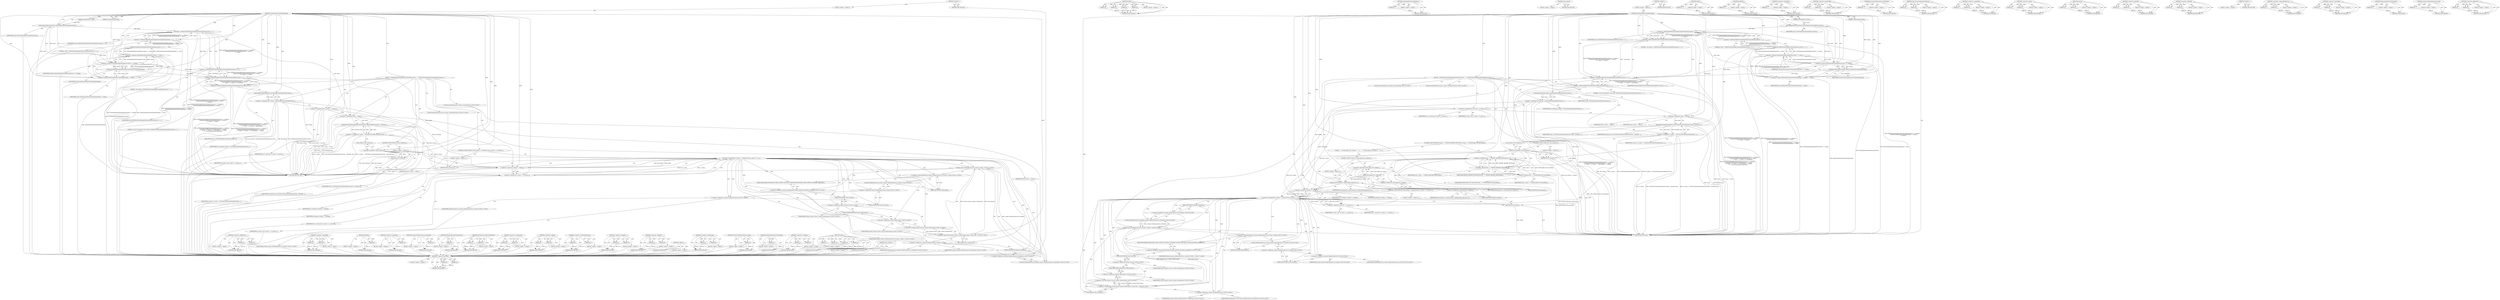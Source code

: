 digraph "&lt;operator&gt;.fieldAccess" {
vulnerable_185 [label=<(METHOD,&lt;operator&gt;.fieldAccess)>];
vulnerable_186 [label=<(PARAM,p1)>];
vulnerable_187 [label=<(PARAM,p2)>];
vulnerable_188 [label=<(BLOCK,&lt;empty&gt;,&lt;empty&gt;)>];
vulnerable_189 [label=<(METHOD_RETURN,ANY)>];
vulnerable_139 [label=<(METHOD,GetSettingFromDownloadStatus)>];
vulnerable_140 [label=<(PARAM,p1)>];
vulnerable_141 [label=<(BLOCK,&lt;empty&gt;,&lt;empty&gt;)>];
vulnerable_142 [label=<(METHOD_RETURN,ANY)>];
vulnerable_161 [label=<(METHOD,web_contents)>];
vulnerable_162 [label=<(BLOCK,&lt;empty&gt;,&lt;empty&gt;)>];
vulnerable_163 [label=<(METHOD_RETURN,ANY)>];
vulnerable_6 [label=<(METHOD,&lt;global&gt;)<SUB>1</SUB>>];
vulnerable_7 [label=<(BLOCK,&lt;empty&gt;,&lt;empty&gt;)<SUB>1</SUB>>];
vulnerable_8 [label=<(METHOD,SetDownloadStatusAndNotifyImpl)<SUB>1</SUB>>];
vulnerable_9 [label=<(PARAM,DownloadStatus status)<SUB>2</SUB>>];
vulnerable_10 [label=<(PARAM,ContentSetting setting)<SUB>3</SUB>>];
vulnerable_11 [label=<(BLOCK,{
  DCHECK((GetSettingFromDownloadStatus(status...,{
  DCHECK((GetSettingFromDownloadStatus(status...)<SUB>3</SUB>>];
vulnerable_12 [label=<(&lt;operator&gt;.shiftLeft,DCHECK((GetSettingFromDownloadStatus(status) ==...)<SUB>4</SUB>>];
vulnerable_13 [label=<(&lt;operator&gt;.shiftLeft,DCHECK((GetSettingFromDownloadStatus(status) ==...)<SUB>4</SUB>>];
vulnerable_14 [label=<(&lt;operator&gt;.shiftLeft,DCHECK((GetSettingFromDownloadStatus(status) ==...)<SUB>4</SUB>>];
vulnerable_15 [label=<(&lt;operator&gt;.shiftLeft,DCHECK((GetSettingFromDownloadStatus(status) ==...)<SUB>4</SUB>>];
vulnerable_16 [label=<(&lt;operator&gt;.shiftLeft,DCHECK((GetSettingFromDownloadStatus(status) ==...)<SUB>4</SUB>>];
vulnerable_17 [label=<(DCHECK,DCHECK((GetSettingFromDownloadStatus(status) ==...)<SUB>4</SUB>>];
vulnerable_18 [label=<(&lt;operator&gt;.logicalOr,(GetSettingFromDownloadStatus(status) == settin...)<SUB>4</SUB>>];
vulnerable_19 [label=<(&lt;operator&gt;.equals,GetSettingFromDownloadStatus(status) == setting)<SUB>4</SUB>>];
vulnerable_20 [label=<(GetSettingFromDownloadStatus,GetSettingFromDownloadStatus(status))<SUB>4</SUB>>];
vulnerable_21 [label=<(IDENTIFIER,status,GetSettingFromDownloadStatus(status))<SUB>4</SUB>>];
vulnerable_22 [label=<(IDENTIFIER,setting,GetSettingFromDownloadStatus(status) == setting)<SUB>4</SUB>>];
vulnerable_23 [label=<(&lt;operator&gt;.equals,GetDownloadStatusFromSetting(setting) == status)<SUB>5</SUB>>];
vulnerable_24 [label=<(GetDownloadStatusFromSetting,GetDownloadStatusFromSetting(setting))<SUB>5</SUB>>];
vulnerable_25 [label=<(IDENTIFIER,setting,GetDownloadStatusFromSetting(setting))<SUB>5</SUB>>];
vulnerable_26 [label=<(IDENTIFIER,status,GetDownloadStatusFromSetting(setting) == status)<SUB>5</SUB>>];
vulnerable_27 [label=<(LITERAL,&quot;status &quot;,DCHECK((GetSettingFromDownloadStatus(status) ==...)<SUB>6</SUB>>];
vulnerable_28 [label=<(IDENTIFIER,status,DCHECK((GetSettingFromDownloadStatus(status) ==...)<SUB>6</SUB>>];
vulnerable_29 [label=<(LITERAL,&quot; and setting &quot;,DCHECK((GetSettingFromDownloadStatus(status) ==...)<SUB>6</SUB>>];
vulnerable_30 [label=<(IDENTIFIER,setting,DCHECK((GetSettingFromDownloadStatus(status) ==...)<SUB>6</SUB>>];
vulnerable_31 [label=<(LITERAL,&quot; do not correspond to each other&quot;,DCHECK((GetSettingFromDownloadStatus(status) ==...)<SUB>7</SUB>>];
vulnerable_32 [label="<(LOCAL,ContentSetting last_setting: ContentSetting)<SUB>9</SUB>>"];
vulnerable_33 [label=<(&lt;operator&gt;.assignment,last_setting = GetSettingFromDownloadStatus(sta...)<SUB>9</SUB>>];
vulnerable_34 [label=<(IDENTIFIER,last_setting,last_setting = GetSettingFromDownloadStatus(sta...)<SUB>9</SUB>>];
vulnerable_35 [label=<(GetSettingFromDownloadStatus,GetSettingFromDownloadStatus(status_))<SUB>9</SUB>>];
vulnerable_36 [label=<(IDENTIFIER,status_,GetSettingFromDownloadStatus(status_))<SUB>9</SUB>>];
vulnerable_37 [label="<(LOCAL,DownloadUiStatus last_ui_status: DownloadUiStatus)<SUB>10</SUB>>"];
vulnerable_38 [label=<(&lt;operator&gt;.assignment,last_ui_status = ui_status_)<SUB>10</SUB>>];
vulnerable_39 [label=<(IDENTIFIER,last_ui_status,last_ui_status = ui_status_)<SUB>10</SUB>>];
vulnerable_40 [label=<(IDENTIFIER,ui_status_,last_ui_status = ui_status_)<SUB>10</SUB>>];
vulnerable_41 [label=<(&lt;operator&gt;.assignment,status_ = status)<SUB>12</SUB>>];
vulnerable_42 [label=<(IDENTIFIER,status_,status_ = status)<SUB>12</SUB>>];
vulnerable_43 [label=<(IDENTIFIER,status,status_ = status)<SUB>12</SUB>>];
vulnerable_44 [label=<(&lt;operator&gt;.assignment,ui_status_ = GetUiStatusFromDownloadStatus(stat...)<SUB>13</SUB>>];
vulnerable_45 [label=<(IDENTIFIER,ui_status_,ui_status_ = GetUiStatusFromDownloadStatus(stat...)<SUB>13</SUB>>];
vulnerable_46 [label=<(GetUiStatusFromDownloadStatus,GetUiStatusFromDownloadStatus(status_, download...)<SUB>13</SUB>>];
vulnerable_47 [label=<(IDENTIFIER,status_,GetUiStatusFromDownloadStatus(status_, download...)<SUB>13</SUB>>];
vulnerable_48 [label=<(IDENTIFIER,download_seen_,GetUiStatusFromDownloadStatus(status_, download...)<SUB>13</SUB>>];
vulnerable_49 [label=<(CONTROL_STRUCTURE,IF,if (!web_contents()))<SUB>15</SUB>>];
vulnerable_50 [label=<(&lt;operator&gt;.logicalNot,!web_contents())<SUB>15</SUB>>];
vulnerable_51 [label=<(web_contents,web_contents())<SUB>15</SUB>>];
vulnerable_52 [label=<(BLOCK,&lt;empty&gt;,&lt;empty&gt;)<SUB>16</SUB>>];
vulnerable_53 [label=<(RETURN,return;,return;)<SUB>16</SUB>>];
vulnerable_54 [label=<(CONTROL_STRUCTURE,IF,if (last_setting == setting &amp;&amp; last_ui_status == ui_status_))<SUB>18</SUB>>];
vulnerable_55 [label=<(&lt;operator&gt;.logicalAnd,last_setting == setting &amp;&amp; last_ui_status == ui...)<SUB>18</SUB>>];
vulnerable_56 [label=<(&lt;operator&gt;.equals,last_setting == setting)<SUB>18</SUB>>];
vulnerable_57 [label=<(IDENTIFIER,last_setting,last_setting == setting)<SUB>18</SUB>>];
vulnerable_58 [label=<(IDENTIFIER,setting,last_setting == setting)<SUB>18</SUB>>];
vulnerable_59 [label=<(&lt;operator&gt;.equals,last_ui_status == ui_status_)<SUB>18</SUB>>];
vulnerable_60 [label=<(IDENTIFIER,last_ui_status,last_ui_status == ui_status_)<SUB>18</SUB>>];
vulnerable_61 [label=<(IDENTIFIER,ui_status_,last_ui_status == ui_status_)<SUB>18</SUB>>];
vulnerable_62 [label=<(BLOCK,&lt;empty&gt;,&lt;empty&gt;)<SUB>19</SUB>>];
vulnerable_63 [label=<(RETURN,return;,return;)<SUB>19</SUB>>];
vulnerable_64 [label="<(Notify,content::NotificationService::current()-&gt;Notify...)<SUB>21</SUB>>"];
vulnerable_65 [label="<(&lt;operator&gt;.indirectFieldAccess,content::NotificationService::current()-&gt;Notify)<SUB>21</SUB>>"];
vulnerable_66 [label="<(content.NotificationService.current,content::NotificationService::current())<SUB>21</SUB>>"];
vulnerable_67 [label="<(&lt;operator&gt;.fieldAccess,content::NotificationService::current)<SUB>21</SUB>>"];
vulnerable_68 [label="<(&lt;operator&gt;.fieldAccess,content::NotificationService)<SUB>21</SUB>>"];
vulnerable_69 [label="<(IDENTIFIER,content,content::NotificationService::current())<SUB>21</SUB>>"];
vulnerable_70 [label="<(IDENTIFIER,NotificationService,content::NotificationService::current())<SUB>21</SUB>>"];
vulnerable_71 [label=<(FIELD_IDENTIFIER,current,current)<SUB>21</SUB>>];
vulnerable_72 [label=<(FIELD_IDENTIFIER,Notify,Notify)<SUB>21</SUB>>];
vulnerable_73 [label="<(&lt;operator&gt;.fieldAccess,chrome::NOTIFICATION_WEB_CONTENT_SETTINGS_CHANGED)<SUB>22</SUB>>"];
vulnerable_74 [label="<(IDENTIFIER,chrome,content::NotificationService::current()-&gt;Notify...)<SUB>22</SUB>>"];
vulnerable_75 [label=<(FIELD_IDENTIFIER,NOTIFICATION_WEB_CONTENT_SETTINGS_CHANGED,NOTIFICATION_WEB_CONTENT_SETTINGS_CHANGED)<SUB>22</SUB>>];
vulnerable_76 [label="<(&lt;operator&gt;.greaterThan,content::Source&lt;content::WebContents&gt;(web_conte...)<SUB>23</SUB>>"];
vulnerable_77 [label="<(&lt;operator&gt;.lessThan,content::Source&lt;content::WebContents)<SUB>23</SUB>>"];
vulnerable_78 [label="<(&lt;operator&gt;.fieldAccess,content::Source)<SUB>23</SUB>>"];
vulnerable_79 [label="<(IDENTIFIER,content,content::Source&lt;content::WebContents)<SUB>23</SUB>>"];
vulnerable_80 [label=<(FIELD_IDENTIFIER,Source,Source)<SUB>23</SUB>>];
vulnerable_81 [label="<(&lt;operator&gt;.fieldAccess,content::WebContents)<SUB>23</SUB>>"];
vulnerable_82 [label="<(IDENTIFIER,content,content::Source&lt;content::WebContents)<SUB>23</SUB>>"];
vulnerable_83 [label=<(FIELD_IDENTIFIER,WebContents,WebContents)<SUB>23</SUB>>];
vulnerable_84 [label=<(web_contents,web_contents())<SUB>23</SUB>>];
vulnerable_85 [label="<(content.NotificationService.NoDetails,content::NotificationService::NoDetails())<SUB>24</SUB>>"];
vulnerable_86 [label="<(&lt;operator&gt;.fieldAccess,content::NotificationService::NoDetails)<SUB>24</SUB>>"];
vulnerable_87 [label="<(&lt;operator&gt;.fieldAccess,content::NotificationService)<SUB>24</SUB>>"];
vulnerable_88 [label="<(IDENTIFIER,content,content::NotificationService::NoDetails())<SUB>24</SUB>>"];
vulnerable_89 [label="<(IDENTIFIER,NotificationService,content::NotificationService::NoDetails())<SUB>24</SUB>>"];
vulnerable_90 [label=<(FIELD_IDENTIFIER,NoDetails,NoDetails)<SUB>24</SUB>>];
vulnerable_91 [label=<(METHOD_RETURN,void)<SUB>1</SUB>>];
vulnerable_93 [label=<(METHOD_RETURN,ANY)<SUB>1</SUB>>];
vulnerable_164 [label=<(METHOD,&lt;operator&gt;.logicalAnd)>];
vulnerable_165 [label=<(PARAM,p1)>];
vulnerable_166 [label=<(PARAM,p2)>];
vulnerable_167 [label=<(BLOCK,&lt;empty&gt;,&lt;empty&gt;)>];
vulnerable_168 [label=<(METHOD_RETURN,ANY)>];
vulnerable_125 [label=<(METHOD,DCHECK)>];
vulnerable_126 [label=<(PARAM,p1)>];
vulnerable_127 [label=<(BLOCK,&lt;empty&gt;,&lt;empty&gt;)>];
vulnerable_128 [label=<(METHOD_RETURN,ANY)>];
vulnerable_157 [label=<(METHOD,&lt;operator&gt;.logicalNot)>];
vulnerable_158 [label=<(PARAM,p1)>];
vulnerable_159 [label=<(BLOCK,&lt;empty&gt;,&lt;empty&gt;)>];
vulnerable_160 [label=<(METHOD_RETURN,ANY)>];
vulnerable_200 [label=<(METHOD,content.NotificationService.NoDetails)>];
vulnerable_201 [label=<(PARAM,p1)>];
vulnerable_202 [label=<(BLOCK,&lt;empty&gt;,&lt;empty&gt;)>];
vulnerable_203 [label=<(METHOD_RETURN,ANY)>];
vulnerable_152 [label=<(METHOD,GetUiStatusFromDownloadStatus)>];
vulnerable_153 [label=<(PARAM,p1)>];
vulnerable_154 [label=<(PARAM,p2)>];
vulnerable_155 [label=<(BLOCK,&lt;empty&gt;,&lt;empty&gt;)>];
vulnerable_156 [label=<(METHOD_RETURN,ANY)>];
vulnerable_147 [label=<(METHOD,&lt;operator&gt;.assignment)>];
vulnerable_148 [label=<(PARAM,p1)>];
vulnerable_149 [label=<(PARAM,p2)>];
vulnerable_150 [label=<(BLOCK,&lt;empty&gt;,&lt;empty&gt;)>];
vulnerable_151 [label=<(METHOD_RETURN,ANY)>];
vulnerable_134 [label=<(METHOD,&lt;operator&gt;.equals)>];
vulnerable_135 [label=<(PARAM,p1)>];
vulnerable_136 [label=<(PARAM,p2)>];
vulnerable_137 [label=<(BLOCK,&lt;empty&gt;,&lt;empty&gt;)>];
vulnerable_138 [label=<(METHOD_RETURN,ANY)>];
vulnerable_176 [label=<(METHOD,&lt;operator&gt;.indirectFieldAccess)>];
vulnerable_177 [label=<(PARAM,p1)>];
vulnerable_178 [label=<(PARAM,p2)>];
vulnerable_179 [label=<(BLOCK,&lt;empty&gt;,&lt;empty&gt;)>];
vulnerable_180 [label=<(METHOD_RETURN,ANY)>];
vulnerable_129 [label=<(METHOD,&lt;operator&gt;.logicalOr)>];
vulnerable_130 [label=<(PARAM,p1)>];
vulnerable_131 [label=<(PARAM,p2)>];
vulnerable_132 [label=<(BLOCK,&lt;empty&gt;,&lt;empty&gt;)>];
vulnerable_133 [label=<(METHOD_RETURN,ANY)>];
vulnerable_120 [label=<(METHOD,&lt;operator&gt;.shiftLeft)>];
vulnerable_121 [label=<(PARAM,p1)>];
vulnerable_122 [label=<(PARAM,p2)>];
vulnerable_123 [label=<(BLOCK,&lt;empty&gt;,&lt;empty&gt;)>];
vulnerable_124 [label=<(METHOD_RETURN,ANY)>];
vulnerable_114 [label=<(METHOD,&lt;global&gt;)<SUB>1</SUB>>];
vulnerable_115 [label=<(BLOCK,&lt;empty&gt;,&lt;empty&gt;)>];
vulnerable_116 [label=<(METHOD_RETURN,ANY)>];
vulnerable_190 [label=<(METHOD,&lt;operator&gt;.greaterThan)>];
vulnerable_191 [label=<(PARAM,p1)>];
vulnerable_192 [label=<(PARAM,p2)>];
vulnerable_193 [label=<(BLOCK,&lt;empty&gt;,&lt;empty&gt;)>];
vulnerable_194 [label=<(METHOD_RETURN,ANY)>];
vulnerable_181 [label=<(METHOD,content.NotificationService.current)>];
vulnerable_182 [label=<(PARAM,p1)>];
vulnerable_183 [label=<(BLOCK,&lt;empty&gt;,&lt;empty&gt;)>];
vulnerable_184 [label=<(METHOD_RETURN,ANY)>];
vulnerable_143 [label=<(METHOD,GetDownloadStatusFromSetting)>];
vulnerable_144 [label=<(PARAM,p1)>];
vulnerable_145 [label=<(BLOCK,&lt;empty&gt;,&lt;empty&gt;)>];
vulnerable_146 [label=<(METHOD_RETURN,ANY)>];
vulnerable_195 [label=<(METHOD,&lt;operator&gt;.lessThan)>];
vulnerable_196 [label=<(PARAM,p1)>];
vulnerable_197 [label=<(PARAM,p2)>];
vulnerable_198 [label=<(BLOCK,&lt;empty&gt;,&lt;empty&gt;)>];
vulnerable_199 [label=<(METHOD_RETURN,ANY)>];
vulnerable_169 [label=<(METHOD,Notify)>];
vulnerable_170 [label=<(PARAM,p1)>];
vulnerable_171 [label=<(PARAM,p2)>];
vulnerable_172 [label=<(PARAM,p3)>];
vulnerable_173 [label=<(PARAM,p4)>];
vulnerable_174 [label=<(BLOCK,&lt;empty&gt;,&lt;empty&gt;)>];
vulnerable_175 [label=<(METHOD_RETURN,ANY)>];
fixed_225 [label=<(METHOD,&lt;operator&gt;.lessThan)>];
fixed_226 [label=<(PARAM,p1)>];
fixed_227 [label=<(PARAM,p2)>];
fixed_228 [label=<(BLOCK,&lt;empty&gt;,&lt;empty&gt;)>];
fixed_229 [label=<(METHOD_RETURN,ANY)>];
fixed_204 [label=<(METHOD,Notify)>];
fixed_205 [label=<(PARAM,p1)>];
fixed_206 [label=<(PARAM,p2)>];
fixed_207 [label=<(PARAM,p3)>];
fixed_208 [label=<(PARAM,p4)>];
fixed_209 [label=<(BLOCK,&lt;empty&gt;,&lt;empty&gt;)>];
fixed_210 [label=<(METHOD_RETURN,ANY)>];
fixed_160 [label=<(METHOD,GetSettingFromDownloadStatus)>];
fixed_161 [label=<(PARAM,p1)>];
fixed_162 [label=<(BLOCK,&lt;empty&gt;,&lt;empty&gt;)>];
fixed_163 [label=<(METHOD_RETURN,ANY)>];
fixed_182 [label=<(METHOD,web_contents)>];
fixed_183 [label=<(BLOCK,&lt;empty&gt;,&lt;empty&gt;)>];
fixed_184 [label=<(METHOD_RETURN,ANY)>];
fixed_6 [label=<(METHOD,&lt;global&gt;)<SUB>1</SUB>>];
fixed_7 [label=<(BLOCK,&lt;empty&gt;,&lt;empty&gt;)<SUB>1</SUB>>];
fixed_8 [label=<(METHOD,SetDownloadStatusAndNotifyImpl)<SUB>1</SUB>>];
fixed_9 [label=<(PARAM,DownloadStatus status)<SUB>2</SUB>>];
fixed_10 [label=<(PARAM,ContentSetting setting)<SUB>3</SUB>>];
fixed_11 [label=<(BLOCK,{
  DCHECK((GetSettingFromDownloadStatus(status...,{
  DCHECK((GetSettingFromDownloadStatus(status...)<SUB>3</SUB>>];
fixed_12 [label=<(&lt;operator&gt;.shiftLeft,DCHECK((GetSettingFromDownloadStatus(status) ==...)<SUB>4</SUB>>];
fixed_13 [label=<(&lt;operator&gt;.shiftLeft,DCHECK((GetSettingFromDownloadStatus(status) ==...)<SUB>4</SUB>>];
fixed_14 [label=<(&lt;operator&gt;.shiftLeft,DCHECK((GetSettingFromDownloadStatus(status) ==...)<SUB>4</SUB>>];
fixed_15 [label=<(&lt;operator&gt;.shiftLeft,DCHECK((GetSettingFromDownloadStatus(status) ==...)<SUB>4</SUB>>];
fixed_16 [label=<(&lt;operator&gt;.shiftLeft,DCHECK((GetSettingFromDownloadStatus(status) ==...)<SUB>4</SUB>>];
fixed_17 [label=<(DCHECK,DCHECK((GetSettingFromDownloadStatus(status) ==...)<SUB>4</SUB>>];
fixed_18 [label=<(&lt;operator&gt;.logicalOr,(GetSettingFromDownloadStatus(status) == settin...)<SUB>4</SUB>>];
fixed_19 [label=<(&lt;operator&gt;.equals,GetSettingFromDownloadStatus(status) == setting)<SUB>4</SUB>>];
fixed_20 [label=<(GetSettingFromDownloadStatus,GetSettingFromDownloadStatus(status))<SUB>4</SUB>>];
fixed_21 [label=<(IDENTIFIER,status,GetSettingFromDownloadStatus(status))<SUB>4</SUB>>];
fixed_22 [label=<(IDENTIFIER,setting,GetSettingFromDownloadStatus(status) == setting)<SUB>4</SUB>>];
fixed_23 [label=<(&lt;operator&gt;.equals,GetDownloadStatusFromSetting(setting) == status)<SUB>5</SUB>>];
fixed_24 [label=<(GetDownloadStatusFromSetting,GetDownloadStatusFromSetting(setting))<SUB>5</SUB>>];
fixed_25 [label=<(IDENTIFIER,setting,GetDownloadStatusFromSetting(setting))<SUB>5</SUB>>];
fixed_26 [label=<(IDENTIFIER,status,GetDownloadStatusFromSetting(setting) == status)<SUB>5</SUB>>];
fixed_27 [label=<(LITERAL,&quot;status &quot;,DCHECK((GetSettingFromDownloadStatus(status) ==...)<SUB>6</SUB>>];
fixed_28 [label=<(IDENTIFIER,status,DCHECK((GetSettingFromDownloadStatus(status) ==...)<SUB>6</SUB>>];
fixed_29 [label=<(LITERAL,&quot; and setting &quot;,DCHECK((GetSettingFromDownloadStatus(status) ==...)<SUB>6</SUB>>];
fixed_30 [label=<(IDENTIFIER,setting,DCHECK((GetSettingFromDownloadStatus(status) ==...)<SUB>6</SUB>>];
fixed_31 [label=<(LITERAL,&quot; do not correspond to each other&quot;,DCHECK((GetSettingFromDownloadStatus(status) ==...)<SUB>7</SUB>>];
fixed_32 [label="<(LOCAL,ContentSetting last_setting: ContentSetting)<SUB>9</SUB>>"];
fixed_33 [label=<(&lt;operator&gt;.assignment,last_setting = GetSettingFromDownloadStatus(sta...)<SUB>9</SUB>>];
fixed_34 [label=<(IDENTIFIER,last_setting,last_setting = GetSettingFromDownloadStatus(sta...)<SUB>9</SUB>>];
fixed_35 [label=<(GetSettingFromDownloadStatus,GetSettingFromDownloadStatus(status_))<SUB>9</SUB>>];
fixed_36 [label=<(IDENTIFIER,status_,GetSettingFromDownloadStatus(status_))<SUB>9</SUB>>];
fixed_37 [label="<(LOCAL,DownloadUiStatus last_ui_status: DownloadUiStatus)<SUB>10</SUB>>"];
fixed_38 [label=<(&lt;operator&gt;.assignment,last_ui_status = ui_status_)<SUB>10</SUB>>];
fixed_39 [label=<(IDENTIFIER,last_ui_status,last_ui_status = ui_status_)<SUB>10</SUB>>];
fixed_40 [label=<(IDENTIFIER,ui_status_,last_ui_status = ui_status_)<SUB>10</SUB>>];
fixed_41 [label=<(&lt;operator&gt;.assignment,status_ = status)<SUB>12</SUB>>];
fixed_42 [label=<(IDENTIFIER,status_,status_ = status)<SUB>12</SUB>>];
fixed_43 [label=<(IDENTIFIER,status,status_ = status)<SUB>12</SUB>>];
fixed_44 [label=<(&lt;operator&gt;.assignment,ui_status_ = GetUiStatusFromDownloadStatus(stat...)<SUB>13</SUB>>];
fixed_45 [label=<(IDENTIFIER,ui_status_,ui_status_ = GetUiStatusFromDownloadStatus(stat...)<SUB>13</SUB>>];
fixed_46 [label=<(GetUiStatusFromDownloadStatus,GetUiStatusFromDownloadStatus(status_, download...)<SUB>13</SUB>>];
fixed_47 [label=<(IDENTIFIER,status_,GetUiStatusFromDownloadStatus(status_, download...)<SUB>13</SUB>>];
fixed_48 [label=<(IDENTIFIER,download_seen_,GetUiStatusFromDownloadStatus(status_, download...)<SUB>13</SUB>>];
fixed_49 [label=<(CONTROL_STRUCTURE,IF,if (!web_contents()))<SUB>15</SUB>>];
fixed_50 [label=<(&lt;operator&gt;.logicalNot,!web_contents())<SUB>15</SUB>>];
fixed_51 [label=<(web_contents,web_contents())<SUB>15</SUB>>];
fixed_52 [label=<(BLOCK,&lt;empty&gt;,&lt;empty&gt;)<SUB>16</SUB>>];
fixed_53 [label=<(RETURN,return;,return;)<SUB>16</SUB>>];
fixed_54 [label=<(CONTROL_STRUCTURE,IF,if (status_ == PROMPT_BEFORE_DOWNLOAD || status_ == DOWNLOADS_NOT_ALLOWED))<SUB>18</SUB>>];
fixed_55 [label=<(&lt;operator&gt;.logicalOr,status_ == PROMPT_BEFORE_DOWNLOAD || status_ ==...)<SUB>18</SUB>>];
fixed_56 [label=<(&lt;operator&gt;.equals,status_ == PROMPT_BEFORE_DOWNLOAD)<SUB>18</SUB>>];
fixed_57 [label=<(IDENTIFIER,status_,status_ == PROMPT_BEFORE_DOWNLOAD)<SUB>18</SUB>>];
fixed_58 [label=<(IDENTIFIER,PROMPT_BEFORE_DOWNLOAD,status_ == PROMPT_BEFORE_DOWNLOAD)<SUB>18</SUB>>];
fixed_59 [label=<(&lt;operator&gt;.equals,status_ == DOWNLOADS_NOT_ALLOWED)<SUB>18</SUB>>];
fixed_60 [label=<(IDENTIFIER,status_,status_ == DOWNLOADS_NOT_ALLOWED)<SUB>18</SUB>>];
fixed_61 [label=<(IDENTIFIER,DOWNLOADS_NOT_ALLOWED,status_ == DOWNLOADS_NOT_ALLOWED)<SUB>18</SUB>>];
fixed_62 [label=<(BLOCK,{
    if (!initial_page_host_.empty())
      re...,{
    if (!initial_page_host_.empty())
      re...)<SUB>18</SUB>>];
fixed_63 [label=<(CONTROL_STRUCTURE,IF,if (!initial_page_host_.empty()))<SUB>19</SUB>>];
fixed_64 [label=<(&lt;operator&gt;.logicalNot,!initial_page_host_.empty())<SUB>19</SUB>>];
fixed_65 [label=<(empty,initial_page_host_.empty())<SUB>19</SUB>>];
fixed_66 [label=<(&lt;operator&gt;.fieldAccess,initial_page_host_.empty)<SUB>19</SUB>>];
fixed_67 [label=<(IDENTIFIER,initial_page_host_,initial_page_host_.empty())<SUB>19</SUB>>];
fixed_68 [label=<(FIELD_IDENTIFIER,empty,empty)<SUB>19</SUB>>];
fixed_69 [label=<(BLOCK,&lt;empty&gt;,&lt;empty&gt;)<SUB>20</SUB>>];
fixed_70 [label=<(emplace,restricted_hosts_.emplace(initial_page_host_))<SUB>20</SUB>>];
fixed_71 [label=<(&lt;operator&gt;.fieldAccess,restricted_hosts_.emplace)<SUB>20</SUB>>];
fixed_72 [label=<(IDENTIFIER,restricted_hosts_,restricted_hosts_.emplace(initial_page_host_))<SUB>20</SUB>>];
fixed_73 [label=<(FIELD_IDENTIFIER,emplace,emplace)<SUB>20</SUB>>];
fixed_74 [label=<(IDENTIFIER,initial_page_host_,restricted_hosts_.emplace(initial_page_host_))<SUB>20</SUB>>];
fixed_75 [label=<(CONTROL_STRUCTURE,IF,if (last_setting == setting &amp;&amp; last_ui_status == ui_status_))<SUB>23</SUB>>];
fixed_76 [label=<(&lt;operator&gt;.logicalAnd,last_setting == setting &amp;&amp; last_ui_status == ui...)<SUB>23</SUB>>];
fixed_77 [label=<(&lt;operator&gt;.equals,last_setting == setting)<SUB>23</SUB>>];
fixed_78 [label=<(IDENTIFIER,last_setting,last_setting == setting)<SUB>23</SUB>>];
fixed_79 [label=<(IDENTIFIER,setting,last_setting == setting)<SUB>23</SUB>>];
fixed_80 [label=<(&lt;operator&gt;.equals,last_ui_status == ui_status_)<SUB>23</SUB>>];
fixed_81 [label=<(IDENTIFIER,last_ui_status,last_ui_status == ui_status_)<SUB>23</SUB>>];
fixed_82 [label=<(IDENTIFIER,ui_status_,last_ui_status == ui_status_)<SUB>23</SUB>>];
fixed_83 [label=<(BLOCK,&lt;empty&gt;,&lt;empty&gt;)<SUB>24</SUB>>];
fixed_84 [label=<(RETURN,return;,return;)<SUB>24</SUB>>];
fixed_85 [label="<(Notify,content::NotificationService::current()-&gt;Notify...)<SUB>26</SUB>>"];
fixed_86 [label="<(&lt;operator&gt;.indirectFieldAccess,content::NotificationService::current()-&gt;Notify)<SUB>26</SUB>>"];
fixed_87 [label="<(content.NotificationService.current,content::NotificationService::current())<SUB>26</SUB>>"];
fixed_88 [label="<(&lt;operator&gt;.fieldAccess,content::NotificationService::current)<SUB>26</SUB>>"];
fixed_89 [label="<(&lt;operator&gt;.fieldAccess,content::NotificationService)<SUB>26</SUB>>"];
fixed_90 [label="<(IDENTIFIER,content,content::NotificationService::current())<SUB>26</SUB>>"];
fixed_91 [label="<(IDENTIFIER,NotificationService,content::NotificationService::current())<SUB>26</SUB>>"];
fixed_92 [label=<(FIELD_IDENTIFIER,current,current)<SUB>26</SUB>>];
fixed_93 [label=<(FIELD_IDENTIFIER,Notify,Notify)<SUB>26</SUB>>];
fixed_94 [label="<(&lt;operator&gt;.fieldAccess,chrome::NOTIFICATION_WEB_CONTENT_SETTINGS_CHANGED)<SUB>27</SUB>>"];
fixed_95 [label="<(IDENTIFIER,chrome,content::NotificationService::current()-&gt;Notify...)<SUB>27</SUB>>"];
fixed_96 [label=<(FIELD_IDENTIFIER,NOTIFICATION_WEB_CONTENT_SETTINGS_CHANGED,NOTIFICATION_WEB_CONTENT_SETTINGS_CHANGED)<SUB>27</SUB>>];
fixed_97 [label="<(&lt;operator&gt;.greaterThan,content::Source&lt;content::WebContents&gt;(web_conte...)<SUB>28</SUB>>"];
fixed_98 [label="<(&lt;operator&gt;.lessThan,content::Source&lt;content::WebContents)<SUB>28</SUB>>"];
fixed_99 [label="<(&lt;operator&gt;.fieldAccess,content::Source)<SUB>28</SUB>>"];
fixed_100 [label="<(IDENTIFIER,content,content::Source&lt;content::WebContents)<SUB>28</SUB>>"];
fixed_101 [label=<(FIELD_IDENTIFIER,Source,Source)<SUB>28</SUB>>];
fixed_102 [label="<(&lt;operator&gt;.fieldAccess,content::WebContents)<SUB>28</SUB>>"];
fixed_103 [label="<(IDENTIFIER,content,content::Source&lt;content::WebContents)<SUB>28</SUB>>"];
fixed_104 [label=<(FIELD_IDENTIFIER,WebContents,WebContents)<SUB>28</SUB>>];
fixed_105 [label=<(web_contents,web_contents())<SUB>28</SUB>>];
fixed_106 [label="<(content.NotificationService.NoDetails,content::NotificationService::NoDetails())<SUB>29</SUB>>"];
fixed_107 [label="<(&lt;operator&gt;.fieldAccess,content::NotificationService::NoDetails)<SUB>29</SUB>>"];
fixed_108 [label="<(&lt;operator&gt;.fieldAccess,content::NotificationService)<SUB>29</SUB>>"];
fixed_109 [label="<(IDENTIFIER,content,content::NotificationService::NoDetails())<SUB>29</SUB>>"];
fixed_110 [label="<(IDENTIFIER,NotificationService,content::NotificationService::NoDetails())<SUB>29</SUB>>"];
fixed_111 [label=<(FIELD_IDENTIFIER,NoDetails,NoDetails)<SUB>29</SUB>>];
fixed_112 [label=<(METHOD_RETURN,void)<SUB>1</SUB>>];
fixed_114 [label=<(METHOD_RETURN,ANY)<SUB>1</SUB>>];
fixed_185 [label=<(METHOD,empty)>];
fixed_186 [label=<(PARAM,p1)>];
fixed_187 [label=<(BLOCK,&lt;empty&gt;,&lt;empty&gt;)>];
fixed_188 [label=<(METHOD_RETURN,ANY)>];
fixed_146 [label=<(METHOD,DCHECK)>];
fixed_147 [label=<(PARAM,p1)>];
fixed_148 [label=<(BLOCK,&lt;empty&gt;,&lt;empty&gt;)>];
fixed_149 [label=<(METHOD_RETURN,ANY)>];
fixed_178 [label=<(METHOD,&lt;operator&gt;.logicalNot)>];
fixed_179 [label=<(PARAM,p1)>];
fixed_180 [label=<(BLOCK,&lt;empty&gt;,&lt;empty&gt;)>];
fixed_181 [label=<(METHOD_RETURN,ANY)>];
fixed_220 [label=<(METHOD,&lt;operator&gt;.greaterThan)>];
fixed_221 [label=<(PARAM,p1)>];
fixed_222 [label=<(PARAM,p2)>];
fixed_223 [label=<(BLOCK,&lt;empty&gt;,&lt;empty&gt;)>];
fixed_224 [label=<(METHOD_RETURN,ANY)>];
fixed_230 [label=<(METHOD,content.NotificationService.NoDetails)>];
fixed_231 [label=<(PARAM,p1)>];
fixed_232 [label=<(BLOCK,&lt;empty&gt;,&lt;empty&gt;)>];
fixed_233 [label=<(METHOD_RETURN,ANY)>];
fixed_173 [label=<(METHOD,GetUiStatusFromDownloadStatus)>];
fixed_174 [label=<(PARAM,p1)>];
fixed_175 [label=<(PARAM,p2)>];
fixed_176 [label=<(BLOCK,&lt;empty&gt;,&lt;empty&gt;)>];
fixed_177 [label=<(METHOD_RETURN,ANY)>];
fixed_168 [label=<(METHOD,&lt;operator&gt;.assignment)>];
fixed_169 [label=<(PARAM,p1)>];
fixed_170 [label=<(PARAM,p2)>];
fixed_171 [label=<(BLOCK,&lt;empty&gt;,&lt;empty&gt;)>];
fixed_172 [label=<(METHOD_RETURN,ANY)>];
fixed_155 [label=<(METHOD,&lt;operator&gt;.equals)>];
fixed_156 [label=<(PARAM,p1)>];
fixed_157 [label=<(PARAM,p2)>];
fixed_158 [label=<(BLOCK,&lt;empty&gt;,&lt;empty&gt;)>];
fixed_159 [label=<(METHOD_RETURN,ANY)>];
fixed_194 [label=<(METHOD,emplace)>];
fixed_195 [label=<(PARAM,p1)>];
fixed_196 [label=<(PARAM,p2)>];
fixed_197 [label=<(BLOCK,&lt;empty&gt;,&lt;empty&gt;)>];
fixed_198 [label=<(METHOD_RETURN,ANY)>];
fixed_150 [label=<(METHOD,&lt;operator&gt;.logicalOr)>];
fixed_151 [label=<(PARAM,p1)>];
fixed_152 [label=<(PARAM,p2)>];
fixed_153 [label=<(BLOCK,&lt;empty&gt;,&lt;empty&gt;)>];
fixed_154 [label=<(METHOD_RETURN,ANY)>];
fixed_141 [label=<(METHOD,&lt;operator&gt;.shiftLeft)>];
fixed_142 [label=<(PARAM,p1)>];
fixed_143 [label=<(PARAM,p2)>];
fixed_144 [label=<(BLOCK,&lt;empty&gt;,&lt;empty&gt;)>];
fixed_145 [label=<(METHOD_RETURN,ANY)>];
fixed_135 [label=<(METHOD,&lt;global&gt;)<SUB>1</SUB>>];
fixed_136 [label=<(BLOCK,&lt;empty&gt;,&lt;empty&gt;)>];
fixed_137 [label=<(METHOD_RETURN,ANY)>];
fixed_211 [label=<(METHOD,&lt;operator&gt;.indirectFieldAccess)>];
fixed_212 [label=<(PARAM,p1)>];
fixed_213 [label=<(PARAM,p2)>];
fixed_214 [label=<(BLOCK,&lt;empty&gt;,&lt;empty&gt;)>];
fixed_215 [label=<(METHOD_RETURN,ANY)>];
fixed_199 [label=<(METHOD,&lt;operator&gt;.logicalAnd)>];
fixed_200 [label=<(PARAM,p1)>];
fixed_201 [label=<(PARAM,p2)>];
fixed_202 [label=<(BLOCK,&lt;empty&gt;,&lt;empty&gt;)>];
fixed_203 [label=<(METHOD_RETURN,ANY)>];
fixed_164 [label=<(METHOD,GetDownloadStatusFromSetting)>];
fixed_165 [label=<(PARAM,p1)>];
fixed_166 [label=<(BLOCK,&lt;empty&gt;,&lt;empty&gt;)>];
fixed_167 [label=<(METHOD_RETURN,ANY)>];
fixed_216 [label=<(METHOD,content.NotificationService.current)>];
fixed_217 [label=<(PARAM,p1)>];
fixed_218 [label=<(BLOCK,&lt;empty&gt;,&lt;empty&gt;)>];
fixed_219 [label=<(METHOD_RETURN,ANY)>];
fixed_189 [label=<(METHOD,&lt;operator&gt;.fieldAccess)>];
fixed_190 [label=<(PARAM,p1)>];
fixed_191 [label=<(PARAM,p2)>];
fixed_192 [label=<(BLOCK,&lt;empty&gt;,&lt;empty&gt;)>];
fixed_193 [label=<(METHOD_RETURN,ANY)>];
vulnerable_185 -> vulnerable_186  [key=0, label="AST: "];
vulnerable_185 -> vulnerable_186  [key=1, label="DDG: "];
vulnerable_185 -> vulnerable_188  [key=0, label="AST: "];
vulnerable_185 -> vulnerable_187  [key=0, label="AST: "];
vulnerable_185 -> vulnerable_187  [key=1, label="DDG: "];
vulnerable_185 -> vulnerable_189  [key=0, label="AST: "];
vulnerable_185 -> vulnerable_189  [key=1, label="CFG: "];
vulnerable_186 -> vulnerable_189  [key=0, label="DDG: p1"];
vulnerable_187 -> vulnerable_189  [key=0, label="DDG: p2"];
vulnerable_188 -> fixed_225  [key=0];
vulnerable_189 -> fixed_225  [key=0];
vulnerable_139 -> vulnerable_140  [key=0, label="AST: "];
vulnerable_139 -> vulnerable_140  [key=1, label="DDG: "];
vulnerable_139 -> vulnerable_141  [key=0, label="AST: "];
vulnerable_139 -> vulnerable_142  [key=0, label="AST: "];
vulnerable_139 -> vulnerable_142  [key=1, label="CFG: "];
vulnerable_140 -> vulnerable_142  [key=0, label="DDG: p1"];
vulnerable_141 -> fixed_225  [key=0];
vulnerable_142 -> fixed_225  [key=0];
vulnerable_161 -> vulnerable_162  [key=0, label="AST: "];
vulnerable_161 -> vulnerable_163  [key=0, label="AST: "];
vulnerable_161 -> vulnerable_163  [key=1, label="CFG: "];
vulnerable_162 -> fixed_225  [key=0];
vulnerable_163 -> fixed_225  [key=0];
vulnerable_6 -> vulnerable_7  [key=0, label="AST: "];
vulnerable_6 -> vulnerable_93  [key=0, label="AST: "];
vulnerable_6 -> vulnerable_93  [key=1, label="CFG: "];
vulnerable_7 -> vulnerable_8  [key=0, label="AST: "];
vulnerable_8 -> vulnerable_9  [key=0, label="AST: "];
vulnerable_8 -> vulnerable_9  [key=1, label="DDG: "];
vulnerable_8 -> vulnerable_10  [key=0, label="AST: "];
vulnerable_8 -> vulnerable_10  [key=1, label="DDG: "];
vulnerable_8 -> vulnerable_11  [key=0, label="AST: "];
vulnerable_8 -> vulnerable_91  [key=0, label="AST: "];
vulnerable_8 -> vulnerable_20  [key=0, label="CFG: "];
vulnerable_8 -> vulnerable_20  [key=1, label="DDG: "];
vulnerable_8 -> vulnerable_38  [key=0, label="DDG: "];
vulnerable_8 -> vulnerable_41  [key=0, label="DDG: "];
vulnerable_8 -> vulnerable_12  [key=0, label="DDG: "];
vulnerable_8 -> vulnerable_13  [key=0, label="DDG: "];
vulnerable_8 -> vulnerable_35  [key=0, label="DDG: "];
vulnerable_8 -> vulnerable_46  [key=0, label="DDG: "];
vulnerable_8 -> vulnerable_50  [key=0, label="DDG: "];
vulnerable_8 -> vulnerable_53  [key=0, label="DDG: "];
vulnerable_8 -> vulnerable_63  [key=0, label="DDG: "];
vulnerable_8 -> vulnerable_76  [key=0, label="DDG: "];
vulnerable_8 -> vulnerable_14  [key=0, label="DDG: "];
vulnerable_8 -> vulnerable_56  [key=0, label="DDG: "];
vulnerable_8 -> vulnerable_59  [key=0, label="DDG: "];
vulnerable_8 -> vulnerable_15  [key=0, label="DDG: "];
vulnerable_8 -> vulnerable_16  [key=0, label="DDG: "];
vulnerable_8 -> vulnerable_19  [key=0, label="DDG: "];
vulnerable_8 -> vulnerable_23  [key=0, label="DDG: "];
vulnerable_8 -> vulnerable_24  [key=0, label="DDG: "];
vulnerable_9 -> vulnerable_20  [key=0, label="DDG: status"];
vulnerable_10 -> vulnerable_19  [key=0, label="DDG: setting"];
vulnerable_11 -> vulnerable_12  [key=0, label="AST: "];
vulnerable_11 -> vulnerable_32  [key=0, label="AST: "];
vulnerable_11 -> vulnerable_33  [key=0, label="AST: "];
vulnerable_11 -> vulnerable_37  [key=0, label="AST: "];
vulnerable_11 -> vulnerable_38  [key=0, label="AST: "];
vulnerable_11 -> vulnerable_41  [key=0, label="AST: "];
vulnerable_11 -> vulnerable_44  [key=0, label="AST: "];
vulnerable_11 -> vulnerable_49  [key=0, label="AST: "];
vulnerable_11 -> vulnerable_54  [key=0, label="AST: "];
vulnerable_11 -> vulnerable_64  [key=0, label="AST: "];
vulnerable_12 -> vulnerable_13  [key=0, label="AST: "];
vulnerable_12 -> vulnerable_31  [key=0, label="AST: "];
vulnerable_12 -> vulnerable_35  [key=0, label="CFG: "];
vulnerable_12 -> vulnerable_91  [key=0, label="DDG: DCHECK((GetSettingFromDownloadStatus(status) == setting) ||
         (GetDownloadStatusFromSetting(setting) == status))
      &lt;&lt; &quot;status &quot; &lt;&lt; status &lt;&lt; &quot; and setting &quot; &lt;&lt; setting"];
vulnerable_12 -> vulnerable_91  [key=1, label="DDG: DCHECK((GetSettingFromDownloadStatus(status) == setting) ||
         (GetDownloadStatusFromSetting(setting) == status))
      &lt;&lt; &quot;status &quot; &lt;&lt; status &lt;&lt; &quot; and setting &quot; &lt;&lt; setting
      &lt;&lt; &quot; do not correspond to each other&quot;"];
vulnerable_13 -> vulnerable_14  [key=0, label="AST: "];
vulnerable_13 -> vulnerable_30  [key=0, label="AST: "];
vulnerable_13 -> vulnerable_12  [key=0, label="CFG: "];
vulnerable_13 -> vulnerable_12  [key=1, label="DDG: DCHECK((GetSettingFromDownloadStatus(status) == setting) ||
         (GetDownloadStatusFromSetting(setting) == status))
      &lt;&lt; &quot;status &quot; &lt;&lt; status &lt;&lt; &quot; and setting &quot;"];
vulnerable_13 -> vulnerable_12  [key=2, label="DDG: setting"];
vulnerable_13 -> vulnerable_91  [key=0, label="DDG: DCHECK((GetSettingFromDownloadStatus(status) == setting) ||
         (GetDownloadStatusFromSetting(setting) == status))
      &lt;&lt; &quot;status &quot; &lt;&lt; status &lt;&lt; &quot; and setting &quot;"];
vulnerable_13 -> vulnerable_91  [key=1, label="DDG: setting"];
vulnerable_13 -> vulnerable_56  [key=0, label="DDG: setting"];
vulnerable_14 -> vulnerable_15  [key=0, label="AST: "];
vulnerable_14 -> vulnerable_29  [key=0, label="AST: "];
vulnerable_14 -> vulnerable_13  [key=0, label="CFG: "];
vulnerable_14 -> vulnerable_13  [key=1, label="DDG: DCHECK((GetSettingFromDownloadStatus(status) == setting) ||
         (GetDownloadStatusFromSetting(setting) == status))
      &lt;&lt; &quot;status &quot; &lt;&lt; status"];
vulnerable_14 -> vulnerable_13  [key=2, label="DDG: &quot; and setting &quot;"];
vulnerable_14 -> vulnerable_91  [key=0, label="DDG: DCHECK((GetSettingFromDownloadStatus(status) == setting) ||
         (GetDownloadStatusFromSetting(setting) == status))
      &lt;&lt; &quot;status &quot; &lt;&lt; status"];
vulnerable_15 -> vulnerable_16  [key=0, label="AST: "];
vulnerable_15 -> vulnerable_28  [key=0, label="AST: "];
vulnerable_15 -> vulnerable_14  [key=0, label="CFG: "];
vulnerable_15 -> vulnerable_14  [key=1, label="DDG: DCHECK((GetSettingFromDownloadStatus(status) == setting) ||
         (GetDownloadStatusFromSetting(setting) == status))
      &lt;&lt; &quot;status &quot;"];
vulnerable_15 -> vulnerable_14  [key=2, label="DDG: status"];
vulnerable_15 -> vulnerable_91  [key=0, label="DDG: DCHECK((GetSettingFromDownloadStatus(status) == setting) ||
         (GetDownloadStatusFromSetting(setting) == status))
      &lt;&lt; &quot;status &quot;"];
vulnerable_15 -> vulnerable_41  [key=0, label="DDG: status"];
vulnerable_16 -> vulnerable_17  [key=0, label="AST: "];
vulnerable_16 -> vulnerable_27  [key=0, label="AST: "];
vulnerable_16 -> vulnerable_15  [key=0, label="CFG: "];
vulnerable_16 -> vulnerable_15  [key=1, label="DDG: DCHECK((GetSettingFromDownloadStatus(status) == setting) ||
         (GetDownloadStatusFromSetting(setting) == status))"];
vulnerable_16 -> vulnerable_15  [key=2, label="DDG: &quot;status &quot;"];
vulnerable_16 -> vulnerable_91  [key=0, label="DDG: DCHECK((GetSettingFromDownloadStatus(status) == setting) ||
         (GetDownloadStatusFromSetting(setting) == status))"];
vulnerable_17 -> vulnerable_18  [key=0, label="AST: "];
vulnerable_17 -> vulnerable_16  [key=0, label="CFG: "];
vulnerable_17 -> vulnerable_16  [key=1, label="DDG: (GetSettingFromDownloadStatus(status) == setting) ||
         (GetDownloadStatusFromSetting(setting) == status)"];
vulnerable_17 -> vulnerable_91  [key=0, label="DDG: (GetSettingFromDownloadStatus(status) == setting) ||
         (GetDownloadStatusFromSetting(setting) == status)"];
vulnerable_18 -> vulnerable_19  [key=0, label="AST: "];
vulnerable_18 -> vulnerable_23  [key=0, label="AST: "];
vulnerable_18 -> vulnerable_17  [key=0, label="CFG: "];
vulnerable_18 -> vulnerable_17  [key=1, label="DDG: GetSettingFromDownloadStatus(status) == setting"];
vulnerable_18 -> vulnerable_17  [key=2, label="DDG: GetDownloadStatusFromSetting(setting) == status"];
vulnerable_18 -> vulnerable_91  [key=0, label="DDG: GetSettingFromDownloadStatus(status) == setting"];
vulnerable_18 -> vulnerable_91  [key=1, label="DDG: GetDownloadStatusFromSetting(setting) == status"];
vulnerable_19 -> vulnerable_20  [key=0, label="AST: "];
vulnerable_19 -> vulnerable_22  [key=0, label="AST: "];
vulnerable_19 -> vulnerable_18  [key=0, label="CFG: "];
vulnerable_19 -> vulnerable_18  [key=1, label="DDG: GetSettingFromDownloadStatus(status)"];
vulnerable_19 -> vulnerable_18  [key=2, label="DDG: setting"];
vulnerable_19 -> vulnerable_24  [key=0, label="CFG: "];
vulnerable_19 -> vulnerable_24  [key=1, label="DDG: setting"];
vulnerable_19 -> vulnerable_24  [key=2, label="CDG: "];
vulnerable_19 -> vulnerable_91  [key=0, label="DDG: GetSettingFromDownloadStatus(status)"];
vulnerable_19 -> vulnerable_13  [key=0, label="DDG: setting"];
vulnerable_19 -> vulnerable_23  [key=0, label="CDG: "];
vulnerable_20 -> vulnerable_21  [key=0, label="AST: "];
vulnerable_20 -> vulnerable_19  [key=0, label="CFG: "];
vulnerable_20 -> vulnerable_19  [key=1, label="DDG: status"];
vulnerable_20 -> vulnerable_15  [key=0, label="DDG: status"];
vulnerable_20 -> vulnerable_23  [key=0, label="DDG: status"];
vulnerable_21 -> fixed_225  [key=0];
vulnerable_22 -> fixed_225  [key=0];
vulnerable_23 -> vulnerable_24  [key=0, label="AST: "];
vulnerable_23 -> vulnerable_26  [key=0, label="AST: "];
vulnerable_23 -> vulnerable_18  [key=0, label="CFG: "];
vulnerable_23 -> vulnerable_18  [key=1, label="DDG: GetDownloadStatusFromSetting(setting)"];
vulnerable_23 -> vulnerable_18  [key=2, label="DDG: status"];
vulnerable_23 -> vulnerable_91  [key=0, label="DDG: GetDownloadStatusFromSetting(setting)"];
vulnerable_23 -> vulnerable_15  [key=0, label="DDG: status"];
vulnerable_24 -> vulnerable_25  [key=0, label="AST: "];
vulnerable_24 -> vulnerable_23  [key=0, label="CFG: "];
vulnerable_24 -> vulnerable_23  [key=1, label="DDG: setting"];
vulnerable_24 -> vulnerable_13  [key=0, label="DDG: setting"];
vulnerable_25 -> fixed_225  [key=0];
vulnerable_26 -> fixed_225  [key=0];
vulnerable_27 -> fixed_225  [key=0];
vulnerable_28 -> fixed_225  [key=0];
vulnerable_29 -> fixed_225  [key=0];
vulnerable_30 -> fixed_225  [key=0];
vulnerable_31 -> fixed_225  [key=0];
vulnerable_32 -> fixed_225  [key=0];
vulnerable_33 -> vulnerable_34  [key=0, label="AST: "];
vulnerable_33 -> vulnerable_35  [key=0, label="AST: "];
vulnerable_33 -> vulnerable_38  [key=0, label="CFG: "];
vulnerable_33 -> vulnerable_91  [key=0, label="DDG: last_setting"];
vulnerable_33 -> vulnerable_91  [key=1, label="DDG: GetSettingFromDownloadStatus(status_)"];
vulnerable_33 -> vulnerable_91  [key=2, label="DDG: last_setting = GetSettingFromDownloadStatus(status_)"];
vulnerable_33 -> vulnerable_56  [key=0, label="DDG: last_setting"];
vulnerable_34 -> fixed_225  [key=0];
vulnerable_35 -> vulnerable_36  [key=0, label="AST: "];
vulnerable_35 -> vulnerable_33  [key=0, label="CFG: "];
vulnerable_35 -> vulnerable_33  [key=1, label="DDG: status_"];
vulnerable_36 -> fixed_225  [key=0];
vulnerable_37 -> fixed_225  [key=0];
vulnerable_38 -> vulnerable_39  [key=0, label="AST: "];
vulnerable_38 -> vulnerable_40  [key=0, label="AST: "];
vulnerable_38 -> vulnerable_41  [key=0, label="CFG: "];
vulnerable_38 -> vulnerable_91  [key=0, label="DDG: last_ui_status"];
vulnerable_38 -> vulnerable_91  [key=1, label="DDG: last_ui_status = ui_status_"];
vulnerable_38 -> vulnerable_59  [key=0, label="DDG: last_ui_status"];
vulnerable_39 -> fixed_225  [key=0];
vulnerable_40 -> fixed_225  [key=0];
vulnerable_41 -> vulnerable_42  [key=0, label="AST: "];
vulnerable_41 -> vulnerable_43  [key=0, label="AST: "];
vulnerable_41 -> vulnerable_46  [key=0, label="CFG: "];
vulnerable_41 -> vulnerable_46  [key=1, label="DDG: status_"];
vulnerable_41 -> vulnerable_91  [key=0, label="DDG: status"];
vulnerable_41 -> vulnerable_91  [key=1, label="DDG: status_ = status"];
vulnerable_42 -> fixed_225  [key=0];
vulnerable_43 -> fixed_225  [key=0];
vulnerable_44 -> vulnerable_45  [key=0, label="AST: "];
vulnerable_44 -> vulnerable_46  [key=0, label="AST: "];
vulnerable_44 -> vulnerable_51  [key=0, label="CFG: "];
vulnerable_44 -> vulnerable_91  [key=0, label="DDG: ui_status_"];
vulnerable_44 -> vulnerable_91  [key=1, label="DDG: GetUiStatusFromDownloadStatus(status_, download_seen_)"];
vulnerable_44 -> vulnerable_91  [key=2, label="DDG: ui_status_ = GetUiStatusFromDownloadStatus(status_, download_seen_)"];
vulnerable_44 -> vulnerable_59  [key=0, label="DDG: ui_status_"];
vulnerable_45 -> fixed_225  [key=0];
vulnerable_46 -> vulnerable_47  [key=0, label="AST: "];
vulnerable_46 -> vulnerable_48  [key=0, label="AST: "];
vulnerable_46 -> vulnerable_44  [key=0, label="CFG: "];
vulnerable_46 -> vulnerable_44  [key=1, label="DDG: status_"];
vulnerable_46 -> vulnerable_44  [key=2, label="DDG: download_seen_"];
vulnerable_46 -> vulnerable_91  [key=0, label="DDG: status_"];
vulnerable_46 -> vulnerable_91  [key=1, label="DDG: download_seen_"];
vulnerable_47 -> fixed_225  [key=0];
vulnerable_48 -> fixed_225  [key=0];
vulnerable_49 -> vulnerable_50  [key=0, label="AST: "];
vulnerable_49 -> vulnerable_52  [key=0, label="AST: "];
vulnerable_50 -> vulnerable_51  [key=0, label="AST: "];
vulnerable_50 -> vulnerable_53  [key=0, label="CFG: "];
vulnerable_50 -> vulnerable_53  [key=1, label="CDG: "];
vulnerable_50 -> vulnerable_56  [key=0, label="CFG: "];
vulnerable_50 -> vulnerable_56  [key=1, label="CDG: "];
vulnerable_50 -> vulnerable_91  [key=0, label="DDG: web_contents()"];
vulnerable_50 -> vulnerable_91  [key=1, label="DDG: !web_contents()"];
vulnerable_50 -> vulnerable_55  [key=0, label="CDG: "];
vulnerable_51 -> vulnerable_50  [key=0, label="CFG: "];
vulnerable_52 -> vulnerable_53  [key=0, label="AST: "];
vulnerable_53 -> vulnerable_91  [key=0, label="CFG: "];
vulnerable_53 -> vulnerable_91  [key=1, label="DDG: &lt;RET&gt;"];
vulnerable_54 -> vulnerable_55  [key=0, label="AST: "];
vulnerable_54 -> vulnerable_62  [key=0, label="AST: "];
vulnerable_55 -> vulnerable_56  [key=0, label="AST: "];
vulnerable_55 -> vulnerable_59  [key=0, label="AST: "];
vulnerable_55 -> vulnerable_63  [key=0, label="CFG: "];
vulnerable_55 -> vulnerable_63  [key=1, label="CDG: "];
vulnerable_55 -> vulnerable_68  [key=0, label="CFG: "];
vulnerable_55 -> vulnerable_68  [key=1, label="CDG: "];
vulnerable_55 -> vulnerable_80  [key=0, label="CDG: "];
vulnerable_55 -> vulnerable_73  [key=0, label="CDG: "];
vulnerable_55 -> vulnerable_77  [key=0, label="CDG: "];
vulnerable_55 -> vulnerable_64  [key=0, label="CDG: "];
vulnerable_55 -> vulnerable_83  [key=0, label="CDG: "];
vulnerable_55 -> vulnerable_66  [key=0, label="CDG: "];
vulnerable_55 -> vulnerable_71  [key=0, label="CDG: "];
vulnerable_55 -> vulnerable_75  [key=0, label="CDG: "];
vulnerable_55 -> vulnerable_81  [key=0, label="CDG: "];
vulnerable_55 -> vulnerable_84  [key=0, label="CDG: "];
vulnerable_55 -> vulnerable_85  [key=0, label="CDG: "];
vulnerable_55 -> vulnerable_72  [key=0, label="CDG: "];
vulnerable_55 -> vulnerable_67  [key=0, label="CDG: "];
vulnerable_55 -> vulnerable_76  [key=0, label="CDG: "];
vulnerable_55 -> vulnerable_65  [key=0, label="CDG: "];
vulnerable_55 -> vulnerable_87  [key=0, label="CDG: "];
vulnerable_55 -> vulnerable_90  [key=0, label="CDG: "];
vulnerable_55 -> vulnerable_78  [key=0, label="CDG: "];
vulnerable_55 -> vulnerable_86  [key=0, label="CDG: "];
vulnerable_56 -> vulnerable_57  [key=0, label="AST: "];
vulnerable_56 -> vulnerable_58  [key=0, label="AST: "];
vulnerable_56 -> vulnerable_55  [key=0, label="CFG: "];
vulnerable_56 -> vulnerable_55  [key=1, label="DDG: last_setting"];
vulnerable_56 -> vulnerable_55  [key=2, label="DDG: setting"];
vulnerable_56 -> vulnerable_59  [key=0, label="CFG: "];
vulnerable_56 -> vulnerable_59  [key=1, label="CDG: "];
vulnerable_57 -> fixed_225  [key=0];
vulnerable_58 -> fixed_225  [key=0];
vulnerable_59 -> vulnerable_60  [key=0, label="AST: "];
vulnerable_59 -> vulnerable_61  [key=0, label="AST: "];
vulnerable_59 -> vulnerable_55  [key=0, label="CFG: "];
vulnerable_59 -> vulnerable_55  [key=1, label="DDG: last_ui_status"];
vulnerable_59 -> vulnerable_55  [key=2, label="DDG: ui_status_"];
vulnerable_60 -> fixed_225  [key=0];
vulnerable_61 -> fixed_225  [key=0];
vulnerable_62 -> vulnerable_63  [key=0, label="AST: "];
vulnerable_63 -> vulnerable_91  [key=0, label="CFG: "];
vulnerable_63 -> vulnerable_91  [key=1, label="DDG: &lt;RET&gt;"];
vulnerable_64 -> vulnerable_65  [key=0, label="AST: "];
vulnerable_64 -> vulnerable_73  [key=0, label="AST: "];
vulnerable_64 -> vulnerable_76  [key=0, label="AST: "];
vulnerable_64 -> vulnerable_85  [key=0, label="AST: "];
vulnerable_64 -> vulnerable_91  [key=0, label="CFG: "];
vulnerable_65 -> vulnerable_66  [key=0, label="AST: "];
vulnerable_65 -> vulnerable_72  [key=0, label="AST: "];
vulnerable_65 -> vulnerable_75  [key=0, label="CFG: "];
vulnerable_66 -> vulnerable_67  [key=0, label="AST: "];
vulnerable_66 -> vulnerable_72  [key=0, label="CFG: "];
vulnerable_67 -> vulnerable_68  [key=0, label="AST: "];
vulnerable_67 -> vulnerable_71  [key=0, label="AST: "];
vulnerable_67 -> vulnerable_66  [key=0, label="CFG: "];
vulnerable_68 -> vulnerable_69  [key=0, label="AST: "];
vulnerable_68 -> vulnerable_70  [key=0, label="AST: "];
vulnerable_68 -> vulnerable_71  [key=0, label="CFG: "];
vulnerable_69 -> fixed_225  [key=0];
vulnerable_70 -> fixed_225  [key=0];
vulnerable_71 -> vulnerable_67  [key=0, label="CFG: "];
vulnerable_72 -> vulnerable_65  [key=0, label="CFG: "];
vulnerable_73 -> vulnerable_74  [key=0, label="AST: "];
vulnerable_73 -> vulnerable_75  [key=0, label="AST: "];
vulnerable_73 -> vulnerable_80  [key=0, label="CFG: "];
vulnerable_74 -> fixed_225  [key=0];
vulnerable_75 -> vulnerable_73  [key=0, label="CFG: "];
vulnerable_76 -> vulnerable_77  [key=0, label="AST: "];
vulnerable_76 -> vulnerable_84  [key=0, label="AST: "];
vulnerable_76 -> vulnerable_87  [key=0, label="CFG: "];
vulnerable_76 -> vulnerable_64  [key=0, label="DDG: content::Source&lt;content::WebContents"];
vulnerable_76 -> vulnerable_64  [key=1, label="DDG: web_contents()"];
vulnerable_77 -> vulnerable_78  [key=0, label="AST: "];
vulnerable_77 -> vulnerable_81  [key=0, label="AST: "];
vulnerable_77 -> vulnerable_84  [key=0, label="CFG: "];
vulnerable_77 -> vulnerable_76  [key=0, label="DDG: content::Source"];
vulnerable_77 -> vulnerable_76  [key=1, label="DDG: content::WebContents"];
vulnerable_78 -> vulnerable_79  [key=0, label="AST: "];
vulnerable_78 -> vulnerable_80  [key=0, label="AST: "];
vulnerable_78 -> vulnerable_83  [key=0, label="CFG: "];
vulnerable_79 -> fixed_225  [key=0];
vulnerable_80 -> vulnerable_78  [key=0, label="CFG: "];
vulnerable_81 -> vulnerable_82  [key=0, label="AST: "];
vulnerable_81 -> vulnerable_83  [key=0, label="AST: "];
vulnerable_81 -> vulnerable_77  [key=0, label="CFG: "];
vulnerable_82 -> fixed_225  [key=0];
vulnerable_83 -> vulnerable_81  [key=0, label="CFG: "];
vulnerable_84 -> vulnerable_76  [key=0, label="CFG: "];
vulnerable_85 -> vulnerable_86  [key=0, label="AST: "];
vulnerable_85 -> vulnerable_64  [key=0, label="CFG: "];
vulnerable_85 -> vulnerable_64  [key=1, label="DDG: content::NotificationService::NoDetails"];
vulnerable_86 -> vulnerable_87  [key=0, label="AST: "];
vulnerable_86 -> vulnerable_90  [key=0, label="AST: "];
vulnerable_86 -> vulnerable_85  [key=0, label="CFG: "];
vulnerable_87 -> vulnerable_88  [key=0, label="AST: "];
vulnerable_87 -> vulnerable_89  [key=0, label="AST: "];
vulnerable_87 -> vulnerable_90  [key=0, label="CFG: "];
vulnerable_88 -> fixed_225  [key=0];
vulnerable_89 -> fixed_225  [key=0];
vulnerable_90 -> vulnerable_86  [key=0, label="CFG: "];
vulnerable_91 -> fixed_225  [key=0];
vulnerable_93 -> fixed_225  [key=0];
vulnerable_164 -> vulnerable_165  [key=0, label="AST: "];
vulnerable_164 -> vulnerable_165  [key=1, label="DDG: "];
vulnerable_164 -> vulnerable_167  [key=0, label="AST: "];
vulnerable_164 -> vulnerable_166  [key=0, label="AST: "];
vulnerable_164 -> vulnerable_166  [key=1, label="DDG: "];
vulnerable_164 -> vulnerable_168  [key=0, label="AST: "];
vulnerable_164 -> vulnerable_168  [key=1, label="CFG: "];
vulnerable_165 -> vulnerable_168  [key=0, label="DDG: p1"];
vulnerable_166 -> vulnerable_168  [key=0, label="DDG: p2"];
vulnerable_167 -> fixed_225  [key=0];
vulnerable_168 -> fixed_225  [key=0];
vulnerable_125 -> vulnerable_126  [key=0, label="AST: "];
vulnerable_125 -> vulnerable_126  [key=1, label="DDG: "];
vulnerable_125 -> vulnerable_127  [key=0, label="AST: "];
vulnerable_125 -> vulnerable_128  [key=0, label="AST: "];
vulnerable_125 -> vulnerable_128  [key=1, label="CFG: "];
vulnerable_126 -> vulnerable_128  [key=0, label="DDG: p1"];
vulnerable_127 -> fixed_225  [key=0];
vulnerable_128 -> fixed_225  [key=0];
vulnerable_157 -> vulnerable_158  [key=0, label="AST: "];
vulnerable_157 -> vulnerable_158  [key=1, label="DDG: "];
vulnerable_157 -> vulnerable_159  [key=0, label="AST: "];
vulnerable_157 -> vulnerable_160  [key=0, label="AST: "];
vulnerable_157 -> vulnerable_160  [key=1, label="CFG: "];
vulnerable_158 -> vulnerable_160  [key=0, label="DDG: p1"];
vulnerable_159 -> fixed_225  [key=0];
vulnerable_160 -> fixed_225  [key=0];
vulnerable_200 -> vulnerable_201  [key=0, label="AST: "];
vulnerable_200 -> vulnerable_201  [key=1, label="DDG: "];
vulnerable_200 -> vulnerable_202  [key=0, label="AST: "];
vulnerable_200 -> vulnerable_203  [key=0, label="AST: "];
vulnerable_200 -> vulnerable_203  [key=1, label="CFG: "];
vulnerable_201 -> vulnerable_203  [key=0, label="DDG: p1"];
vulnerable_202 -> fixed_225  [key=0];
vulnerable_203 -> fixed_225  [key=0];
vulnerable_152 -> vulnerable_153  [key=0, label="AST: "];
vulnerable_152 -> vulnerable_153  [key=1, label="DDG: "];
vulnerable_152 -> vulnerable_155  [key=0, label="AST: "];
vulnerable_152 -> vulnerable_154  [key=0, label="AST: "];
vulnerable_152 -> vulnerable_154  [key=1, label="DDG: "];
vulnerable_152 -> vulnerable_156  [key=0, label="AST: "];
vulnerable_152 -> vulnerable_156  [key=1, label="CFG: "];
vulnerable_153 -> vulnerable_156  [key=0, label="DDG: p1"];
vulnerable_154 -> vulnerable_156  [key=0, label="DDG: p2"];
vulnerable_155 -> fixed_225  [key=0];
vulnerable_156 -> fixed_225  [key=0];
vulnerable_147 -> vulnerable_148  [key=0, label="AST: "];
vulnerable_147 -> vulnerable_148  [key=1, label="DDG: "];
vulnerable_147 -> vulnerable_150  [key=0, label="AST: "];
vulnerable_147 -> vulnerable_149  [key=0, label="AST: "];
vulnerable_147 -> vulnerable_149  [key=1, label="DDG: "];
vulnerable_147 -> vulnerable_151  [key=0, label="AST: "];
vulnerable_147 -> vulnerable_151  [key=1, label="CFG: "];
vulnerable_148 -> vulnerable_151  [key=0, label="DDG: p1"];
vulnerable_149 -> vulnerable_151  [key=0, label="DDG: p2"];
vulnerable_150 -> fixed_225  [key=0];
vulnerable_151 -> fixed_225  [key=0];
vulnerable_134 -> vulnerable_135  [key=0, label="AST: "];
vulnerable_134 -> vulnerable_135  [key=1, label="DDG: "];
vulnerable_134 -> vulnerable_137  [key=0, label="AST: "];
vulnerable_134 -> vulnerable_136  [key=0, label="AST: "];
vulnerable_134 -> vulnerable_136  [key=1, label="DDG: "];
vulnerable_134 -> vulnerable_138  [key=0, label="AST: "];
vulnerable_134 -> vulnerable_138  [key=1, label="CFG: "];
vulnerable_135 -> vulnerable_138  [key=0, label="DDG: p1"];
vulnerable_136 -> vulnerable_138  [key=0, label="DDG: p2"];
vulnerable_137 -> fixed_225  [key=0];
vulnerable_138 -> fixed_225  [key=0];
vulnerable_176 -> vulnerable_177  [key=0, label="AST: "];
vulnerable_176 -> vulnerable_177  [key=1, label="DDG: "];
vulnerable_176 -> vulnerable_179  [key=0, label="AST: "];
vulnerable_176 -> vulnerable_178  [key=0, label="AST: "];
vulnerable_176 -> vulnerable_178  [key=1, label="DDG: "];
vulnerable_176 -> vulnerable_180  [key=0, label="AST: "];
vulnerable_176 -> vulnerable_180  [key=1, label="CFG: "];
vulnerable_177 -> vulnerable_180  [key=0, label="DDG: p1"];
vulnerable_178 -> vulnerable_180  [key=0, label="DDG: p2"];
vulnerable_179 -> fixed_225  [key=0];
vulnerable_180 -> fixed_225  [key=0];
vulnerable_129 -> vulnerable_130  [key=0, label="AST: "];
vulnerable_129 -> vulnerable_130  [key=1, label="DDG: "];
vulnerable_129 -> vulnerable_132  [key=0, label="AST: "];
vulnerable_129 -> vulnerable_131  [key=0, label="AST: "];
vulnerable_129 -> vulnerable_131  [key=1, label="DDG: "];
vulnerable_129 -> vulnerable_133  [key=0, label="AST: "];
vulnerable_129 -> vulnerable_133  [key=1, label="CFG: "];
vulnerable_130 -> vulnerable_133  [key=0, label="DDG: p1"];
vulnerable_131 -> vulnerable_133  [key=0, label="DDG: p2"];
vulnerable_132 -> fixed_225  [key=0];
vulnerable_133 -> fixed_225  [key=0];
vulnerable_120 -> vulnerable_121  [key=0, label="AST: "];
vulnerable_120 -> vulnerable_121  [key=1, label="DDG: "];
vulnerable_120 -> vulnerable_123  [key=0, label="AST: "];
vulnerable_120 -> vulnerable_122  [key=0, label="AST: "];
vulnerable_120 -> vulnerable_122  [key=1, label="DDG: "];
vulnerable_120 -> vulnerable_124  [key=0, label="AST: "];
vulnerable_120 -> vulnerable_124  [key=1, label="CFG: "];
vulnerable_121 -> vulnerable_124  [key=0, label="DDG: p1"];
vulnerable_122 -> vulnerable_124  [key=0, label="DDG: p2"];
vulnerable_123 -> fixed_225  [key=0];
vulnerable_124 -> fixed_225  [key=0];
vulnerable_114 -> vulnerable_115  [key=0, label="AST: "];
vulnerable_114 -> vulnerable_116  [key=0, label="AST: "];
vulnerable_114 -> vulnerable_116  [key=1, label="CFG: "];
vulnerable_115 -> fixed_225  [key=0];
vulnerable_116 -> fixed_225  [key=0];
vulnerable_190 -> vulnerable_191  [key=0, label="AST: "];
vulnerable_190 -> vulnerable_191  [key=1, label="DDG: "];
vulnerable_190 -> vulnerable_193  [key=0, label="AST: "];
vulnerable_190 -> vulnerable_192  [key=0, label="AST: "];
vulnerable_190 -> vulnerable_192  [key=1, label="DDG: "];
vulnerable_190 -> vulnerable_194  [key=0, label="AST: "];
vulnerable_190 -> vulnerable_194  [key=1, label="CFG: "];
vulnerable_191 -> vulnerable_194  [key=0, label="DDG: p1"];
vulnerable_192 -> vulnerable_194  [key=0, label="DDG: p2"];
vulnerable_193 -> fixed_225  [key=0];
vulnerable_194 -> fixed_225  [key=0];
vulnerable_181 -> vulnerable_182  [key=0, label="AST: "];
vulnerable_181 -> vulnerable_182  [key=1, label="DDG: "];
vulnerable_181 -> vulnerable_183  [key=0, label="AST: "];
vulnerable_181 -> vulnerable_184  [key=0, label="AST: "];
vulnerable_181 -> vulnerable_184  [key=1, label="CFG: "];
vulnerable_182 -> vulnerable_184  [key=0, label="DDG: p1"];
vulnerable_183 -> fixed_225  [key=0];
vulnerable_184 -> fixed_225  [key=0];
vulnerable_143 -> vulnerable_144  [key=0, label="AST: "];
vulnerable_143 -> vulnerable_144  [key=1, label="DDG: "];
vulnerable_143 -> vulnerable_145  [key=0, label="AST: "];
vulnerable_143 -> vulnerable_146  [key=0, label="AST: "];
vulnerable_143 -> vulnerable_146  [key=1, label="CFG: "];
vulnerable_144 -> vulnerable_146  [key=0, label="DDG: p1"];
vulnerable_145 -> fixed_225  [key=0];
vulnerable_146 -> fixed_225  [key=0];
vulnerable_195 -> vulnerable_196  [key=0, label="AST: "];
vulnerable_195 -> vulnerable_196  [key=1, label="DDG: "];
vulnerable_195 -> vulnerable_198  [key=0, label="AST: "];
vulnerable_195 -> vulnerable_197  [key=0, label="AST: "];
vulnerable_195 -> vulnerable_197  [key=1, label="DDG: "];
vulnerable_195 -> vulnerable_199  [key=0, label="AST: "];
vulnerable_195 -> vulnerable_199  [key=1, label="CFG: "];
vulnerable_196 -> vulnerable_199  [key=0, label="DDG: p1"];
vulnerable_197 -> vulnerable_199  [key=0, label="DDG: p2"];
vulnerable_198 -> fixed_225  [key=0];
vulnerable_199 -> fixed_225  [key=0];
vulnerable_169 -> vulnerable_170  [key=0, label="AST: "];
vulnerable_169 -> vulnerable_170  [key=1, label="DDG: "];
vulnerable_169 -> vulnerable_174  [key=0, label="AST: "];
vulnerable_169 -> vulnerable_171  [key=0, label="AST: "];
vulnerable_169 -> vulnerable_171  [key=1, label="DDG: "];
vulnerable_169 -> vulnerable_175  [key=0, label="AST: "];
vulnerable_169 -> vulnerable_175  [key=1, label="CFG: "];
vulnerable_169 -> vulnerable_172  [key=0, label="AST: "];
vulnerable_169 -> vulnerable_172  [key=1, label="DDG: "];
vulnerable_169 -> vulnerable_173  [key=0, label="AST: "];
vulnerable_169 -> vulnerable_173  [key=1, label="DDG: "];
vulnerable_170 -> vulnerable_175  [key=0, label="DDG: p1"];
vulnerable_171 -> vulnerable_175  [key=0, label="DDG: p2"];
vulnerable_172 -> vulnerable_175  [key=0, label="DDG: p3"];
vulnerable_173 -> vulnerable_175  [key=0, label="DDG: p4"];
vulnerable_174 -> fixed_225  [key=0];
vulnerable_175 -> fixed_225  [key=0];
fixed_225 -> fixed_226  [key=0, label="AST: "];
fixed_225 -> fixed_226  [key=1, label="DDG: "];
fixed_225 -> fixed_228  [key=0, label="AST: "];
fixed_225 -> fixed_227  [key=0, label="AST: "];
fixed_225 -> fixed_227  [key=1, label="DDG: "];
fixed_225 -> fixed_229  [key=0, label="AST: "];
fixed_225 -> fixed_229  [key=1, label="CFG: "];
fixed_226 -> fixed_229  [key=0, label="DDG: p1"];
fixed_227 -> fixed_229  [key=0, label="DDG: p2"];
fixed_204 -> fixed_205  [key=0, label="AST: "];
fixed_204 -> fixed_205  [key=1, label="DDG: "];
fixed_204 -> fixed_209  [key=0, label="AST: "];
fixed_204 -> fixed_206  [key=0, label="AST: "];
fixed_204 -> fixed_206  [key=1, label="DDG: "];
fixed_204 -> fixed_210  [key=0, label="AST: "];
fixed_204 -> fixed_210  [key=1, label="CFG: "];
fixed_204 -> fixed_207  [key=0, label="AST: "];
fixed_204 -> fixed_207  [key=1, label="DDG: "];
fixed_204 -> fixed_208  [key=0, label="AST: "];
fixed_204 -> fixed_208  [key=1, label="DDG: "];
fixed_205 -> fixed_210  [key=0, label="DDG: p1"];
fixed_206 -> fixed_210  [key=0, label="DDG: p2"];
fixed_207 -> fixed_210  [key=0, label="DDG: p3"];
fixed_208 -> fixed_210  [key=0, label="DDG: p4"];
fixed_160 -> fixed_161  [key=0, label="AST: "];
fixed_160 -> fixed_161  [key=1, label="DDG: "];
fixed_160 -> fixed_162  [key=0, label="AST: "];
fixed_160 -> fixed_163  [key=0, label="AST: "];
fixed_160 -> fixed_163  [key=1, label="CFG: "];
fixed_161 -> fixed_163  [key=0, label="DDG: p1"];
fixed_182 -> fixed_183  [key=0, label="AST: "];
fixed_182 -> fixed_184  [key=0, label="AST: "];
fixed_182 -> fixed_184  [key=1, label="CFG: "];
fixed_6 -> fixed_7  [key=0, label="AST: "];
fixed_6 -> fixed_114  [key=0, label="AST: "];
fixed_6 -> fixed_114  [key=1, label="CFG: "];
fixed_7 -> fixed_8  [key=0, label="AST: "];
fixed_8 -> fixed_9  [key=0, label="AST: "];
fixed_8 -> fixed_9  [key=1, label="DDG: "];
fixed_8 -> fixed_10  [key=0, label="AST: "];
fixed_8 -> fixed_10  [key=1, label="DDG: "];
fixed_8 -> fixed_11  [key=0, label="AST: "];
fixed_8 -> fixed_112  [key=0, label="AST: "];
fixed_8 -> fixed_20  [key=0, label="CFG: "];
fixed_8 -> fixed_20  [key=1, label="DDG: "];
fixed_8 -> fixed_38  [key=0, label="DDG: "];
fixed_8 -> fixed_41  [key=0, label="DDG: "];
fixed_8 -> fixed_12  [key=0, label="DDG: "];
fixed_8 -> fixed_13  [key=0, label="DDG: "];
fixed_8 -> fixed_35  [key=0, label="DDG: "];
fixed_8 -> fixed_46  [key=0, label="DDG: "];
fixed_8 -> fixed_50  [key=0, label="DDG: "];
fixed_8 -> fixed_53  [key=0, label="DDG: "];
fixed_8 -> fixed_84  [key=0, label="DDG: "];
fixed_8 -> fixed_97  [key=0, label="DDG: "];
fixed_8 -> fixed_14  [key=0, label="DDG: "];
fixed_8 -> fixed_56  [key=0, label="DDG: "];
fixed_8 -> fixed_59  [key=0, label="DDG: "];
fixed_8 -> fixed_77  [key=0, label="DDG: "];
fixed_8 -> fixed_80  [key=0, label="DDG: "];
fixed_8 -> fixed_15  [key=0, label="DDG: "];
fixed_8 -> fixed_16  [key=0, label="DDG: "];
fixed_8 -> fixed_70  [key=0, label="DDG: "];
fixed_8 -> fixed_19  [key=0, label="DDG: "];
fixed_8 -> fixed_23  [key=0, label="DDG: "];
fixed_8 -> fixed_24  [key=0, label="DDG: "];
fixed_9 -> fixed_20  [key=0, label="DDG: status"];
fixed_10 -> fixed_19  [key=0, label="DDG: setting"];
fixed_11 -> fixed_12  [key=0, label="AST: "];
fixed_11 -> fixed_32  [key=0, label="AST: "];
fixed_11 -> fixed_33  [key=0, label="AST: "];
fixed_11 -> fixed_37  [key=0, label="AST: "];
fixed_11 -> fixed_38  [key=0, label="AST: "];
fixed_11 -> fixed_41  [key=0, label="AST: "];
fixed_11 -> fixed_44  [key=0, label="AST: "];
fixed_11 -> fixed_49  [key=0, label="AST: "];
fixed_11 -> fixed_54  [key=0, label="AST: "];
fixed_11 -> fixed_75  [key=0, label="AST: "];
fixed_11 -> fixed_85  [key=0, label="AST: "];
fixed_12 -> fixed_13  [key=0, label="AST: "];
fixed_12 -> fixed_31  [key=0, label="AST: "];
fixed_12 -> fixed_35  [key=0, label="CFG: "];
fixed_12 -> fixed_112  [key=0, label="DDG: DCHECK((GetSettingFromDownloadStatus(status) == setting) ||
         (GetDownloadStatusFromSetting(setting) == status))
      &lt;&lt; &quot;status &quot; &lt;&lt; status &lt;&lt; &quot; and setting &quot; &lt;&lt; setting"];
fixed_12 -> fixed_112  [key=1, label="DDG: DCHECK((GetSettingFromDownloadStatus(status) == setting) ||
         (GetDownloadStatusFromSetting(setting) == status))
      &lt;&lt; &quot;status &quot; &lt;&lt; status &lt;&lt; &quot; and setting &quot; &lt;&lt; setting
      &lt;&lt; &quot; do not correspond to each other&quot;"];
fixed_13 -> fixed_14  [key=0, label="AST: "];
fixed_13 -> fixed_30  [key=0, label="AST: "];
fixed_13 -> fixed_12  [key=0, label="CFG: "];
fixed_13 -> fixed_12  [key=1, label="DDG: DCHECK((GetSettingFromDownloadStatus(status) == setting) ||
         (GetDownloadStatusFromSetting(setting) == status))
      &lt;&lt; &quot;status &quot; &lt;&lt; status &lt;&lt; &quot; and setting &quot;"];
fixed_13 -> fixed_12  [key=2, label="DDG: setting"];
fixed_13 -> fixed_112  [key=0, label="DDG: DCHECK((GetSettingFromDownloadStatus(status) == setting) ||
         (GetDownloadStatusFromSetting(setting) == status))
      &lt;&lt; &quot;status &quot; &lt;&lt; status &lt;&lt; &quot; and setting &quot;"];
fixed_13 -> fixed_112  [key=1, label="DDG: setting"];
fixed_13 -> fixed_77  [key=0, label="DDG: setting"];
fixed_14 -> fixed_15  [key=0, label="AST: "];
fixed_14 -> fixed_29  [key=0, label="AST: "];
fixed_14 -> fixed_13  [key=0, label="CFG: "];
fixed_14 -> fixed_13  [key=1, label="DDG: DCHECK((GetSettingFromDownloadStatus(status) == setting) ||
         (GetDownloadStatusFromSetting(setting) == status))
      &lt;&lt; &quot;status &quot; &lt;&lt; status"];
fixed_14 -> fixed_13  [key=2, label="DDG: &quot; and setting &quot;"];
fixed_14 -> fixed_112  [key=0, label="DDG: DCHECK((GetSettingFromDownloadStatus(status) == setting) ||
         (GetDownloadStatusFromSetting(setting) == status))
      &lt;&lt; &quot;status &quot; &lt;&lt; status"];
fixed_15 -> fixed_16  [key=0, label="AST: "];
fixed_15 -> fixed_28  [key=0, label="AST: "];
fixed_15 -> fixed_14  [key=0, label="CFG: "];
fixed_15 -> fixed_14  [key=1, label="DDG: DCHECK((GetSettingFromDownloadStatus(status) == setting) ||
         (GetDownloadStatusFromSetting(setting) == status))
      &lt;&lt; &quot;status &quot;"];
fixed_15 -> fixed_14  [key=2, label="DDG: status"];
fixed_15 -> fixed_112  [key=0, label="DDG: DCHECK((GetSettingFromDownloadStatus(status) == setting) ||
         (GetDownloadStatusFromSetting(setting) == status))
      &lt;&lt; &quot;status &quot;"];
fixed_15 -> fixed_41  [key=0, label="DDG: status"];
fixed_16 -> fixed_17  [key=0, label="AST: "];
fixed_16 -> fixed_27  [key=0, label="AST: "];
fixed_16 -> fixed_15  [key=0, label="CFG: "];
fixed_16 -> fixed_15  [key=1, label="DDG: DCHECK((GetSettingFromDownloadStatus(status) == setting) ||
         (GetDownloadStatusFromSetting(setting) == status))"];
fixed_16 -> fixed_15  [key=2, label="DDG: &quot;status &quot;"];
fixed_16 -> fixed_112  [key=0, label="DDG: DCHECK((GetSettingFromDownloadStatus(status) == setting) ||
         (GetDownloadStatusFromSetting(setting) == status))"];
fixed_17 -> fixed_18  [key=0, label="AST: "];
fixed_17 -> fixed_16  [key=0, label="CFG: "];
fixed_17 -> fixed_16  [key=1, label="DDG: (GetSettingFromDownloadStatus(status) == setting) ||
         (GetDownloadStatusFromSetting(setting) == status)"];
fixed_17 -> fixed_112  [key=0, label="DDG: (GetSettingFromDownloadStatus(status) == setting) ||
         (GetDownloadStatusFromSetting(setting) == status)"];
fixed_18 -> fixed_19  [key=0, label="AST: "];
fixed_18 -> fixed_23  [key=0, label="AST: "];
fixed_18 -> fixed_17  [key=0, label="CFG: "];
fixed_18 -> fixed_17  [key=1, label="DDG: GetSettingFromDownloadStatus(status) == setting"];
fixed_18 -> fixed_17  [key=2, label="DDG: GetDownloadStatusFromSetting(setting) == status"];
fixed_18 -> fixed_112  [key=0, label="DDG: GetSettingFromDownloadStatus(status) == setting"];
fixed_18 -> fixed_112  [key=1, label="DDG: GetDownloadStatusFromSetting(setting) == status"];
fixed_19 -> fixed_20  [key=0, label="AST: "];
fixed_19 -> fixed_22  [key=0, label="AST: "];
fixed_19 -> fixed_18  [key=0, label="CFG: "];
fixed_19 -> fixed_18  [key=1, label="DDG: GetSettingFromDownloadStatus(status)"];
fixed_19 -> fixed_18  [key=2, label="DDG: setting"];
fixed_19 -> fixed_24  [key=0, label="CFG: "];
fixed_19 -> fixed_24  [key=1, label="DDG: setting"];
fixed_19 -> fixed_24  [key=2, label="CDG: "];
fixed_19 -> fixed_112  [key=0, label="DDG: GetSettingFromDownloadStatus(status)"];
fixed_19 -> fixed_13  [key=0, label="DDG: setting"];
fixed_19 -> fixed_23  [key=0, label="CDG: "];
fixed_20 -> fixed_21  [key=0, label="AST: "];
fixed_20 -> fixed_19  [key=0, label="CFG: "];
fixed_20 -> fixed_19  [key=1, label="DDG: status"];
fixed_20 -> fixed_15  [key=0, label="DDG: status"];
fixed_20 -> fixed_23  [key=0, label="DDG: status"];
fixed_23 -> fixed_24  [key=0, label="AST: "];
fixed_23 -> fixed_26  [key=0, label="AST: "];
fixed_23 -> fixed_18  [key=0, label="CFG: "];
fixed_23 -> fixed_18  [key=1, label="DDG: GetDownloadStatusFromSetting(setting)"];
fixed_23 -> fixed_18  [key=2, label="DDG: status"];
fixed_23 -> fixed_112  [key=0, label="DDG: GetDownloadStatusFromSetting(setting)"];
fixed_23 -> fixed_15  [key=0, label="DDG: status"];
fixed_24 -> fixed_25  [key=0, label="AST: "];
fixed_24 -> fixed_23  [key=0, label="CFG: "];
fixed_24 -> fixed_23  [key=1, label="DDG: setting"];
fixed_24 -> fixed_13  [key=0, label="DDG: setting"];
fixed_33 -> fixed_34  [key=0, label="AST: "];
fixed_33 -> fixed_35  [key=0, label="AST: "];
fixed_33 -> fixed_38  [key=0, label="CFG: "];
fixed_33 -> fixed_112  [key=0, label="DDG: last_setting"];
fixed_33 -> fixed_112  [key=1, label="DDG: GetSettingFromDownloadStatus(status_)"];
fixed_33 -> fixed_112  [key=2, label="DDG: last_setting = GetSettingFromDownloadStatus(status_)"];
fixed_33 -> fixed_77  [key=0, label="DDG: last_setting"];
fixed_35 -> fixed_36  [key=0, label="AST: "];
fixed_35 -> fixed_33  [key=0, label="CFG: "];
fixed_35 -> fixed_33  [key=1, label="DDG: status_"];
fixed_38 -> fixed_39  [key=0, label="AST: "];
fixed_38 -> fixed_40  [key=0, label="AST: "];
fixed_38 -> fixed_41  [key=0, label="CFG: "];
fixed_38 -> fixed_112  [key=0, label="DDG: last_ui_status"];
fixed_38 -> fixed_112  [key=1, label="DDG: last_ui_status = ui_status_"];
fixed_38 -> fixed_80  [key=0, label="DDG: last_ui_status"];
fixed_41 -> fixed_42  [key=0, label="AST: "];
fixed_41 -> fixed_43  [key=0, label="AST: "];
fixed_41 -> fixed_46  [key=0, label="CFG: "];
fixed_41 -> fixed_46  [key=1, label="DDG: status_"];
fixed_41 -> fixed_112  [key=0, label="DDG: status"];
fixed_41 -> fixed_112  [key=1, label="DDG: status_ = status"];
fixed_44 -> fixed_45  [key=0, label="AST: "];
fixed_44 -> fixed_46  [key=0, label="AST: "];
fixed_44 -> fixed_51  [key=0, label="CFG: "];
fixed_44 -> fixed_112  [key=0, label="DDG: ui_status_"];
fixed_44 -> fixed_112  [key=1, label="DDG: GetUiStatusFromDownloadStatus(status_, download_seen_)"];
fixed_44 -> fixed_112  [key=2, label="DDG: ui_status_ = GetUiStatusFromDownloadStatus(status_, download_seen_)"];
fixed_44 -> fixed_80  [key=0, label="DDG: ui_status_"];
fixed_46 -> fixed_47  [key=0, label="AST: "];
fixed_46 -> fixed_48  [key=0, label="AST: "];
fixed_46 -> fixed_44  [key=0, label="CFG: "];
fixed_46 -> fixed_44  [key=1, label="DDG: status_"];
fixed_46 -> fixed_44  [key=2, label="DDG: download_seen_"];
fixed_46 -> fixed_112  [key=0, label="DDG: status_"];
fixed_46 -> fixed_112  [key=1, label="DDG: download_seen_"];
fixed_46 -> fixed_56  [key=0, label="DDG: status_"];
fixed_49 -> fixed_50  [key=0, label="AST: "];
fixed_49 -> fixed_52  [key=0, label="AST: "];
fixed_50 -> fixed_51  [key=0, label="AST: "];
fixed_50 -> fixed_53  [key=0, label="CFG: "];
fixed_50 -> fixed_53  [key=1, label="CDG: "];
fixed_50 -> fixed_56  [key=0, label="CFG: "];
fixed_50 -> fixed_56  [key=1, label="CDG: "];
fixed_50 -> fixed_112  [key=0, label="DDG: web_contents()"];
fixed_50 -> fixed_112  [key=1, label="DDG: !web_contents()"];
fixed_50 -> fixed_77  [key=0, label="CDG: "];
fixed_50 -> fixed_76  [key=0, label="CDG: "];
fixed_50 -> fixed_55  [key=0, label="CDG: "];
fixed_51 -> fixed_50  [key=0, label="CFG: "];
fixed_52 -> fixed_53  [key=0, label="AST: "];
fixed_53 -> fixed_112  [key=0, label="CFG: "];
fixed_53 -> fixed_112  [key=1, label="DDG: &lt;RET&gt;"];
fixed_54 -> fixed_55  [key=0, label="AST: "];
fixed_54 -> fixed_62  [key=0, label="AST: "];
fixed_55 -> fixed_56  [key=0, label="AST: "];
fixed_55 -> fixed_59  [key=0, label="AST: "];
fixed_55 -> fixed_68  [key=0, label="CFG: "];
fixed_55 -> fixed_68  [key=1, label="CDG: "];
fixed_55 -> fixed_77  [key=0, label="CFG: "];
fixed_55 -> fixed_64  [key=0, label="CDG: "];
fixed_55 -> fixed_66  [key=0, label="CDG: "];
fixed_55 -> fixed_65  [key=0, label="CDG: "];
fixed_56 -> fixed_57  [key=0, label="AST: "];
fixed_56 -> fixed_58  [key=0, label="AST: "];
fixed_56 -> fixed_55  [key=0, label="CFG: "];
fixed_56 -> fixed_55  [key=1, label="DDG: status_"];
fixed_56 -> fixed_55  [key=2, label="DDG: PROMPT_BEFORE_DOWNLOAD"];
fixed_56 -> fixed_59  [key=0, label="CFG: "];
fixed_56 -> fixed_59  [key=1, label="DDG: status_"];
fixed_56 -> fixed_59  [key=2, label="CDG: "];
fixed_56 -> fixed_112  [key=0, label="DDG: PROMPT_BEFORE_DOWNLOAD"];
fixed_59 -> fixed_60  [key=0, label="AST: "];
fixed_59 -> fixed_61  [key=0, label="AST: "];
fixed_59 -> fixed_55  [key=0, label="CFG: "];
fixed_59 -> fixed_55  [key=1, label="DDG: status_"];
fixed_59 -> fixed_55  [key=2, label="DDG: DOWNLOADS_NOT_ALLOWED"];
fixed_59 -> fixed_112  [key=0, label="DDG: DOWNLOADS_NOT_ALLOWED"];
fixed_62 -> fixed_63  [key=0, label="AST: "];
fixed_63 -> fixed_64  [key=0, label="AST: "];
fixed_63 -> fixed_69  [key=0, label="AST: "];
fixed_64 -> fixed_65  [key=0, label="AST: "];
fixed_64 -> fixed_73  [key=0, label="CFG: "];
fixed_64 -> fixed_73  [key=1, label="CDG: "];
fixed_64 -> fixed_77  [key=0, label="CFG: "];
fixed_64 -> fixed_71  [key=0, label="CDG: "];
fixed_64 -> fixed_70  [key=0, label="CDG: "];
fixed_65 -> fixed_66  [key=0, label="AST: "];
fixed_65 -> fixed_64  [key=0, label="CFG: "];
fixed_65 -> fixed_64  [key=1, label="DDG: initial_page_host_.empty"];
fixed_65 -> fixed_70  [key=0, label="DDG: initial_page_host_.empty"];
fixed_66 -> fixed_67  [key=0, label="AST: "];
fixed_66 -> fixed_68  [key=0, label="AST: "];
fixed_66 -> fixed_65  [key=0, label="CFG: "];
fixed_68 -> fixed_66  [key=0, label="CFG: "];
fixed_69 -> fixed_70  [key=0, label="AST: "];
fixed_70 -> fixed_71  [key=0, label="AST: "];
fixed_70 -> fixed_74  [key=0, label="AST: "];
fixed_70 -> fixed_77  [key=0, label="CFG: "];
fixed_71 -> fixed_72  [key=0, label="AST: "];
fixed_71 -> fixed_73  [key=0, label="AST: "];
fixed_71 -> fixed_70  [key=0, label="CFG: "];
fixed_73 -> fixed_71  [key=0, label="CFG: "];
fixed_75 -> fixed_76  [key=0, label="AST: "];
fixed_75 -> fixed_83  [key=0, label="AST: "];
fixed_76 -> fixed_77  [key=0, label="AST: "];
fixed_76 -> fixed_80  [key=0, label="AST: "];
fixed_76 -> fixed_84  [key=0, label="CFG: "];
fixed_76 -> fixed_84  [key=1, label="CDG: "];
fixed_76 -> fixed_89  [key=0, label="CFG: "];
fixed_76 -> fixed_89  [key=1, label="CDG: "];
fixed_76 -> fixed_107  [key=0, label="CDG: "];
fixed_76 -> fixed_94  [key=0, label="CDG: "];
fixed_76 -> fixed_96  [key=0, label="CDG: "];
fixed_76 -> fixed_98  [key=0, label="CDG: "];
fixed_76 -> fixed_99  [key=0, label="CDG: "];
fixed_76 -> fixed_102  [key=0, label="CDG: "];
fixed_76 -> fixed_85  [key=0, label="CDG: "];
fixed_76 -> fixed_104  [key=0, label="CDG: "];
fixed_76 -> fixed_92  [key=0, label="CDG: "];
fixed_76 -> fixed_106  [key=0, label="CDG: "];
fixed_76 -> fixed_87  [key=0, label="CDG: "];
fixed_76 -> fixed_97  [key=0, label="CDG: "];
fixed_76 -> fixed_93  [key=0, label="CDG: "];
fixed_76 -> fixed_101  [key=0, label="CDG: "];
fixed_76 -> fixed_105  [key=0, label="CDG: "];
fixed_76 -> fixed_88  [key=0, label="CDG: "];
fixed_76 -> fixed_108  [key=0, label="CDG: "];
fixed_76 -> fixed_111  [key=0, label="CDG: "];
fixed_76 -> fixed_86  [key=0, label="CDG: "];
fixed_77 -> fixed_78  [key=0, label="AST: "];
fixed_77 -> fixed_79  [key=0, label="AST: "];
fixed_77 -> fixed_76  [key=0, label="CFG: "];
fixed_77 -> fixed_76  [key=1, label="DDG: last_setting"];
fixed_77 -> fixed_76  [key=2, label="DDG: setting"];
fixed_77 -> fixed_80  [key=0, label="CFG: "];
fixed_77 -> fixed_80  [key=1, label="CDG: "];
fixed_80 -> fixed_81  [key=0, label="AST: "];
fixed_80 -> fixed_82  [key=0, label="AST: "];
fixed_80 -> fixed_76  [key=0, label="CFG: "];
fixed_80 -> fixed_76  [key=1, label="DDG: last_ui_status"];
fixed_80 -> fixed_76  [key=2, label="DDG: ui_status_"];
fixed_83 -> fixed_84  [key=0, label="AST: "];
fixed_84 -> fixed_112  [key=0, label="CFG: "];
fixed_84 -> fixed_112  [key=1, label="DDG: &lt;RET&gt;"];
fixed_85 -> fixed_86  [key=0, label="AST: "];
fixed_85 -> fixed_94  [key=0, label="AST: "];
fixed_85 -> fixed_97  [key=0, label="AST: "];
fixed_85 -> fixed_106  [key=0, label="AST: "];
fixed_85 -> fixed_112  [key=0, label="CFG: "];
fixed_86 -> fixed_87  [key=0, label="AST: "];
fixed_86 -> fixed_93  [key=0, label="AST: "];
fixed_86 -> fixed_96  [key=0, label="CFG: "];
fixed_87 -> fixed_88  [key=0, label="AST: "];
fixed_87 -> fixed_93  [key=0, label="CFG: "];
fixed_88 -> fixed_89  [key=0, label="AST: "];
fixed_88 -> fixed_92  [key=0, label="AST: "];
fixed_88 -> fixed_87  [key=0, label="CFG: "];
fixed_89 -> fixed_90  [key=0, label="AST: "];
fixed_89 -> fixed_91  [key=0, label="AST: "];
fixed_89 -> fixed_92  [key=0, label="CFG: "];
fixed_92 -> fixed_88  [key=0, label="CFG: "];
fixed_93 -> fixed_86  [key=0, label="CFG: "];
fixed_94 -> fixed_95  [key=0, label="AST: "];
fixed_94 -> fixed_96  [key=0, label="AST: "];
fixed_94 -> fixed_101  [key=0, label="CFG: "];
fixed_96 -> fixed_94  [key=0, label="CFG: "];
fixed_97 -> fixed_98  [key=0, label="AST: "];
fixed_97 -> fixed_105  [key=0, label="AST: "];
fixed_97 -> fixed_108  [key=0, label="CFG: "];
fixed_97 -> fixed_85  [key=0, label="DDG: content::Source&lt;content::WebContents"];
fixed_97 -> fixed_85  [key=1, label="DDG: web_contents()"];
fixed_98 -> fixed_99  [key=0, label="AST: "];
fixed_98 -> fixed_102  [key=0, label="AST: "];
fixed_98 -> fixed_105  [key=0, label="CFG: "];
fixed_98 -> fixed_97  [key=0, label="DDG: content::Source"];
fixed_98 -> fixed_97  [key=1, label="DDG: content::WebContents"];
fixed_99 -> fixed_100  [key=0, label="AST: "];
fixed_99 -> fixed_101  [key=0, label="AST: "];
fixed_99 -> fixed_104  [key=0, label="CFG: "];
fixed_101 -> fixed_99  [key=0, label="CFG: "];
fixed_102 -> fixed_103  [key=0, label="AST: "];
fixed_102 -> fixed_104  [key=0, label="AST: "];
fixed_102 -> fixed_98  [key=0, label="CFG: "];
fixed_104 -> fixed_102  [key=0, label="CFG: "];
fixed_105 -> fixed_97  [key=0, label="CFG: "];
fixed_106 -> fixed_107  [key=0, label="AST: "];
fixed_106 -> fixed_85  [key=0, label="CFG: "];
fixed_106 -> fixed_85  [key=1, label="DDG: content::NotificationService::NoDetails"];
fixed_107 -> fixed_108  [key=0, label="AST: "];
fixed_107 -> fixed_111  [key=0, label="AST: "];
fixed_107 -> fixed_106  [key=0, label="CFG: "];
fixed_108 -> fixed_109  [key=0, label="AST: "];
fixed_108 -> fixed_110  [key=0, label="AST: "];
fixed_108 -> fixed_111  [key=0, label="CFG: "];
fixed_111 -> fixed_107  [key=0, label="CFG: "];
fixed_185 -> fixed_186  [key=0, label="AST: "];
fixed_185 -> fixed_186  [key=1, label="DDG: "];
fixed_185 -> fixed_187  [key=0, label="AST: "];
fixed_185 -> fixed_188  [key=0, label="AST: "];
fixed_185 -> fixed_188  [key=1, label="CFG: "];
fixed_186 -> fixed_188  [key=0, label="DDG: p1"];
fixed_146 -> fixed_147  [key=0, label="AST: "];
fixed_146 -> fixed_147  [key=1, label="DDG: "];
fixed_146 -> fixed_148  [key=0, label="AST: "];
fixed_146 -> fixed_149  [key=0, label="AST: "];
fixed_146 -> fixed_149  [key=1, label="CFG: "];
fixed_147 -> fixed_149  [key=0, label="DDG: p1"];
fixed_178 -> fixed_179  [key=0, label="AST: "];
fixed_178 -> fixed_179  [key=1, label="DDG: "];
fixed_178 -> fixed_180  [key=0, label="AST: "];
fixed_178 -> fixed_181  [key=0, label="AST: "];
fixed_178 -> fixed_181  [key=1, label="CFG: "];
fixed_179 -> fixed_181  [key=0, label="DDG: p1"];
fixed_220 -> fixed_221  [key=0, label="AST: "];
fixed_220 -> fixed_221  [key=1, label="DDG: "];
fixed_220 -> fixed_223  [key=0, label="AST: "];
fixed_220 -> fixed_222  [key=0, label="AST: "];
fixed_220 -> fixed_222  [key=1, label="DDG: "];
fixed_220 -> fixed_224  [key=0, label="AST: "];
fixed_220 -> fixed_224  [key=1, label="CFG: "];
fixed_221 -> fixed_224  [key=0, label="DDG: p1"];
fixed_222 -> fixed_224  [key=0, label="DDG: p2"];
fixed_230 -> fixed_231  [key=0, label="AST: "];
fixed_230 -> fixed_231  [key=1, label="DDG: "];
fixed_230 -> fixed_232  [key=0, label="AST: "];
fixed_230 -> fixed_233  [key=0, label="AST: "];
fixed_230 -> fixed_233  [key=1, label="CFG: "];
fixed_231 -> fixed_233  [key=0, label="DDG: p1"];
fixed_173 -> fixed_174  [key=0, label="AST: "];
fixed_173 -> fixed_174  [key=1, label="DDG: "];
fixed_173 -> fixed_176  [key=0, label="AST: "];
fixed_173 -> fixed_175  [key=0, label="AST: "];
fixed_173 -> fixed_175  [key=1, label="DDG: "];
fixed_173 -> fixed_177  [key=0, label="AST: "];
fixed_173 -> fixed_177  [key=1, label="CFG: "];
fixed_174 -> fixed_177  [key=0, label="DDG: p1"];
fixed_175 -> fixed_177  [key=0, label="DDG: p2"];
fixed_168 -> fixed_169  [key=0, label="AST: "];
fixed_168 -> fixed_169  [key=1, label="DDG: "];
fixed_168 -> fixed_171  [key=0, label="AST: "];
fixed_168 -> fixed_170  [key=0, label="AST: "];
fixed_168 -> fixed_170  [key=1, label="DDG: "];
fixed_168 -> fixed_172  [key=0, label="AST: "];
fixed_168 -> fixed_172  [key=1, label="CFG: "];
fixed_169 -> fixed_172  [key=0, label="DDG: p1"];
fixed_170 -> fixed_172  [key=0, label="DDG: p2"];
fixed_155 -> fixed_156  [key=0, label="AST: "];
fixed_155 -> fixed_156  [key=1, label="DDG: "];
fixed_155 -> fixed_158  [key=0, label="AST: "];
fixed_155 -> fixed_157  [key=0, label="AST: "];
fixed_155 -> fixed_157  [key=1, label="DDG: "];
fixed_155 -> fixed_159  [key=0, label="AST: "];
fixed_155 -> fixed_159  [key=1, label="CFG: "];
fixed_156 -> fixed_159  [key=0, label="DDG: p1"];
fixed_157 -> fixed_159  [key=0, label="DDG: p2"];
fixed_194 -> fixed_195  [key=0, label="AST: "];
fixed_194 -> fixed_195  [key=1, label="DDG: "];
fixed_194 -> fixed_197  [key=0, label="AST: "];
fixed_194 -> fixed_196  [key=0, label="AST: "];
fixed_194 -> fixed_196  [key=1, label="DDG: "];
fixed_194 -> fixed_198  [key=0, label="AST: "];
fixed_194 -> fixed_198  [key=1, label="CFG: "];
fixed_195 -> fixed_198  [key=0, label="DDG: p1"];
fixed_196 -> fixed_198  [key=0, label="DDG: p2"];
fixed_150 -> fixed_151  [key=0, label="AST: "];
fixed_150 -> fixed_151  [key=1, label="DDG: "];
fixed_150 -> fixed_153  [key=0, label="AST: "];
fixed_150 -> fixed_152  [key=0, label="AST: "];
fixed_150 -> fixed_152  [key=1, label="DDG: "];
fixed_150 -> fixed_154  [key=0, label="AST: "];
fixed_150 -> fixed_154  [key=1, label="CFG: "];
fixed_151 -> fixed_154  [key=0, label="DDG: p1"];
fixed_152 -> fixed_154  [key=0, label="DDG: p2"];
fixed_141 -> fixed_142  [key=0, label="AST: "];
fixed_141 -> fixed_142  [key=1, label="DDG: "];
fixed_141 -> fixed_144  [key=0, label="AST: "];
fixed_141 -> fixed_143  [key=0, label="AST: "];
fixed_141 -> fixed_143  [key=1, label="DDG: "];
fixed_141 -> fixed_145  [key=0, label="AST: "];
fixed_141 -> fixed_145  [key=1, label="CFG: "];
fixed_142 -> fixed_145  [key=0, label="DDG: p1"];
fixed_143 -> fixed_145  [key=0, label="DDG: p2"];
fixed_135 -> fixed_136  [key=0, label="AST: "];
fixed_135 -> fixed_137  [key=0, label="AST: "];
fixed_135 -> fixed_137  [key=1, label="CFG: "];
fixed_211 -> fixed_212  [key=0, label="AST: "];
fixed_211 -> fixed_212  [key=1, label="DDG: "];
fixed_211 -> fixed_214  [key=0, label="AST: "];
fixed_211 -> fixed_213  [key=0, label="AST: "];
fixed_211 -> fixed_213  [key=1, label="DDG: "];
fixed_211 -> fixed_215  [key=0, label="AST: "];
fixed_211 -> fixed_215  [key=1, label="CFG: "];
fixed_212 -> fixed_215  [key=0, label="DDG: p1"];
fixed_213 -> fixed_215  [key=0, label="DDG: p2"];
fixed_199 -> fixed_200  [key=0, label="AST: "];
fixed_199 -> fixed_200  [key=1, label="DDG: "];
fixed_199 -> fixed_202  [key=0, label="AST: "];
fixed_199 -> fixed_201  [key=0, label="AST: "];
fixed_199 -> fixed_201  [key=1, label="DDG: "];
fixed_199 -> fixed_203  [key=0, label="AST: "];
fixed_199 -> fixed_203  [key=1, label="CFG: "];
fixed_200 -> fixed_203  [key=0, label="DDG: p1"];
fixed_201 -> fixed_203  [key=0, label="DDG: p2"];
fixed_164 -> fixed_165  [key=0, label="AST: "];
fixed_164 -> fixed_165  [key=1, label="DDG: "];
fixed_164 -> fixed_166  [key=0, label="AST: "];
fixed_164 -> fixed_167  [key=0, label="AST: "];
fixed_164 -> fixed_167  [key=1, label="CFG: "];
fixed_165 -> fixed_167  [key=0, label="DDG: p1"];
fixed_216 -> fixed_217  [key=0, label="AST: "];
fixed_216 -> fixed_217  [key=1, label="DDG: "];
fixed_216 -> fixed_218  [key=0, label="AST: "];
fixed_216 -> fixed_219  [key=0, label="AST: "];
fixed_216 -> fixed_219  [key=1, label="CFG: "];
fixed_217 -> fixed_219  [key=0, label="DDG: p1"];
fixed_189 -> fixed_190  [key=0, label="AST: "];
fixed_189 -> fixed_190  [key=1, label="DDG: "];
fixed_189 -> fixed_192  [key=0, label="AST: "];
fixed_189 -> fixed_191  [key=0, label="AST: "];
fixed_189 -> fixed_191  [key=1, label="DDG: "];
fixed_189 -> fixed_193  [key=0, label="AST: "];
fixed_189 -> fixed_193  [key=1, label="CFG: "];
fixed_190 -> fixed_193  [key=0, label="DDG: p1"];
fixed_191 -> fixed_193  [key=0, label="DDG: p2"];
}
